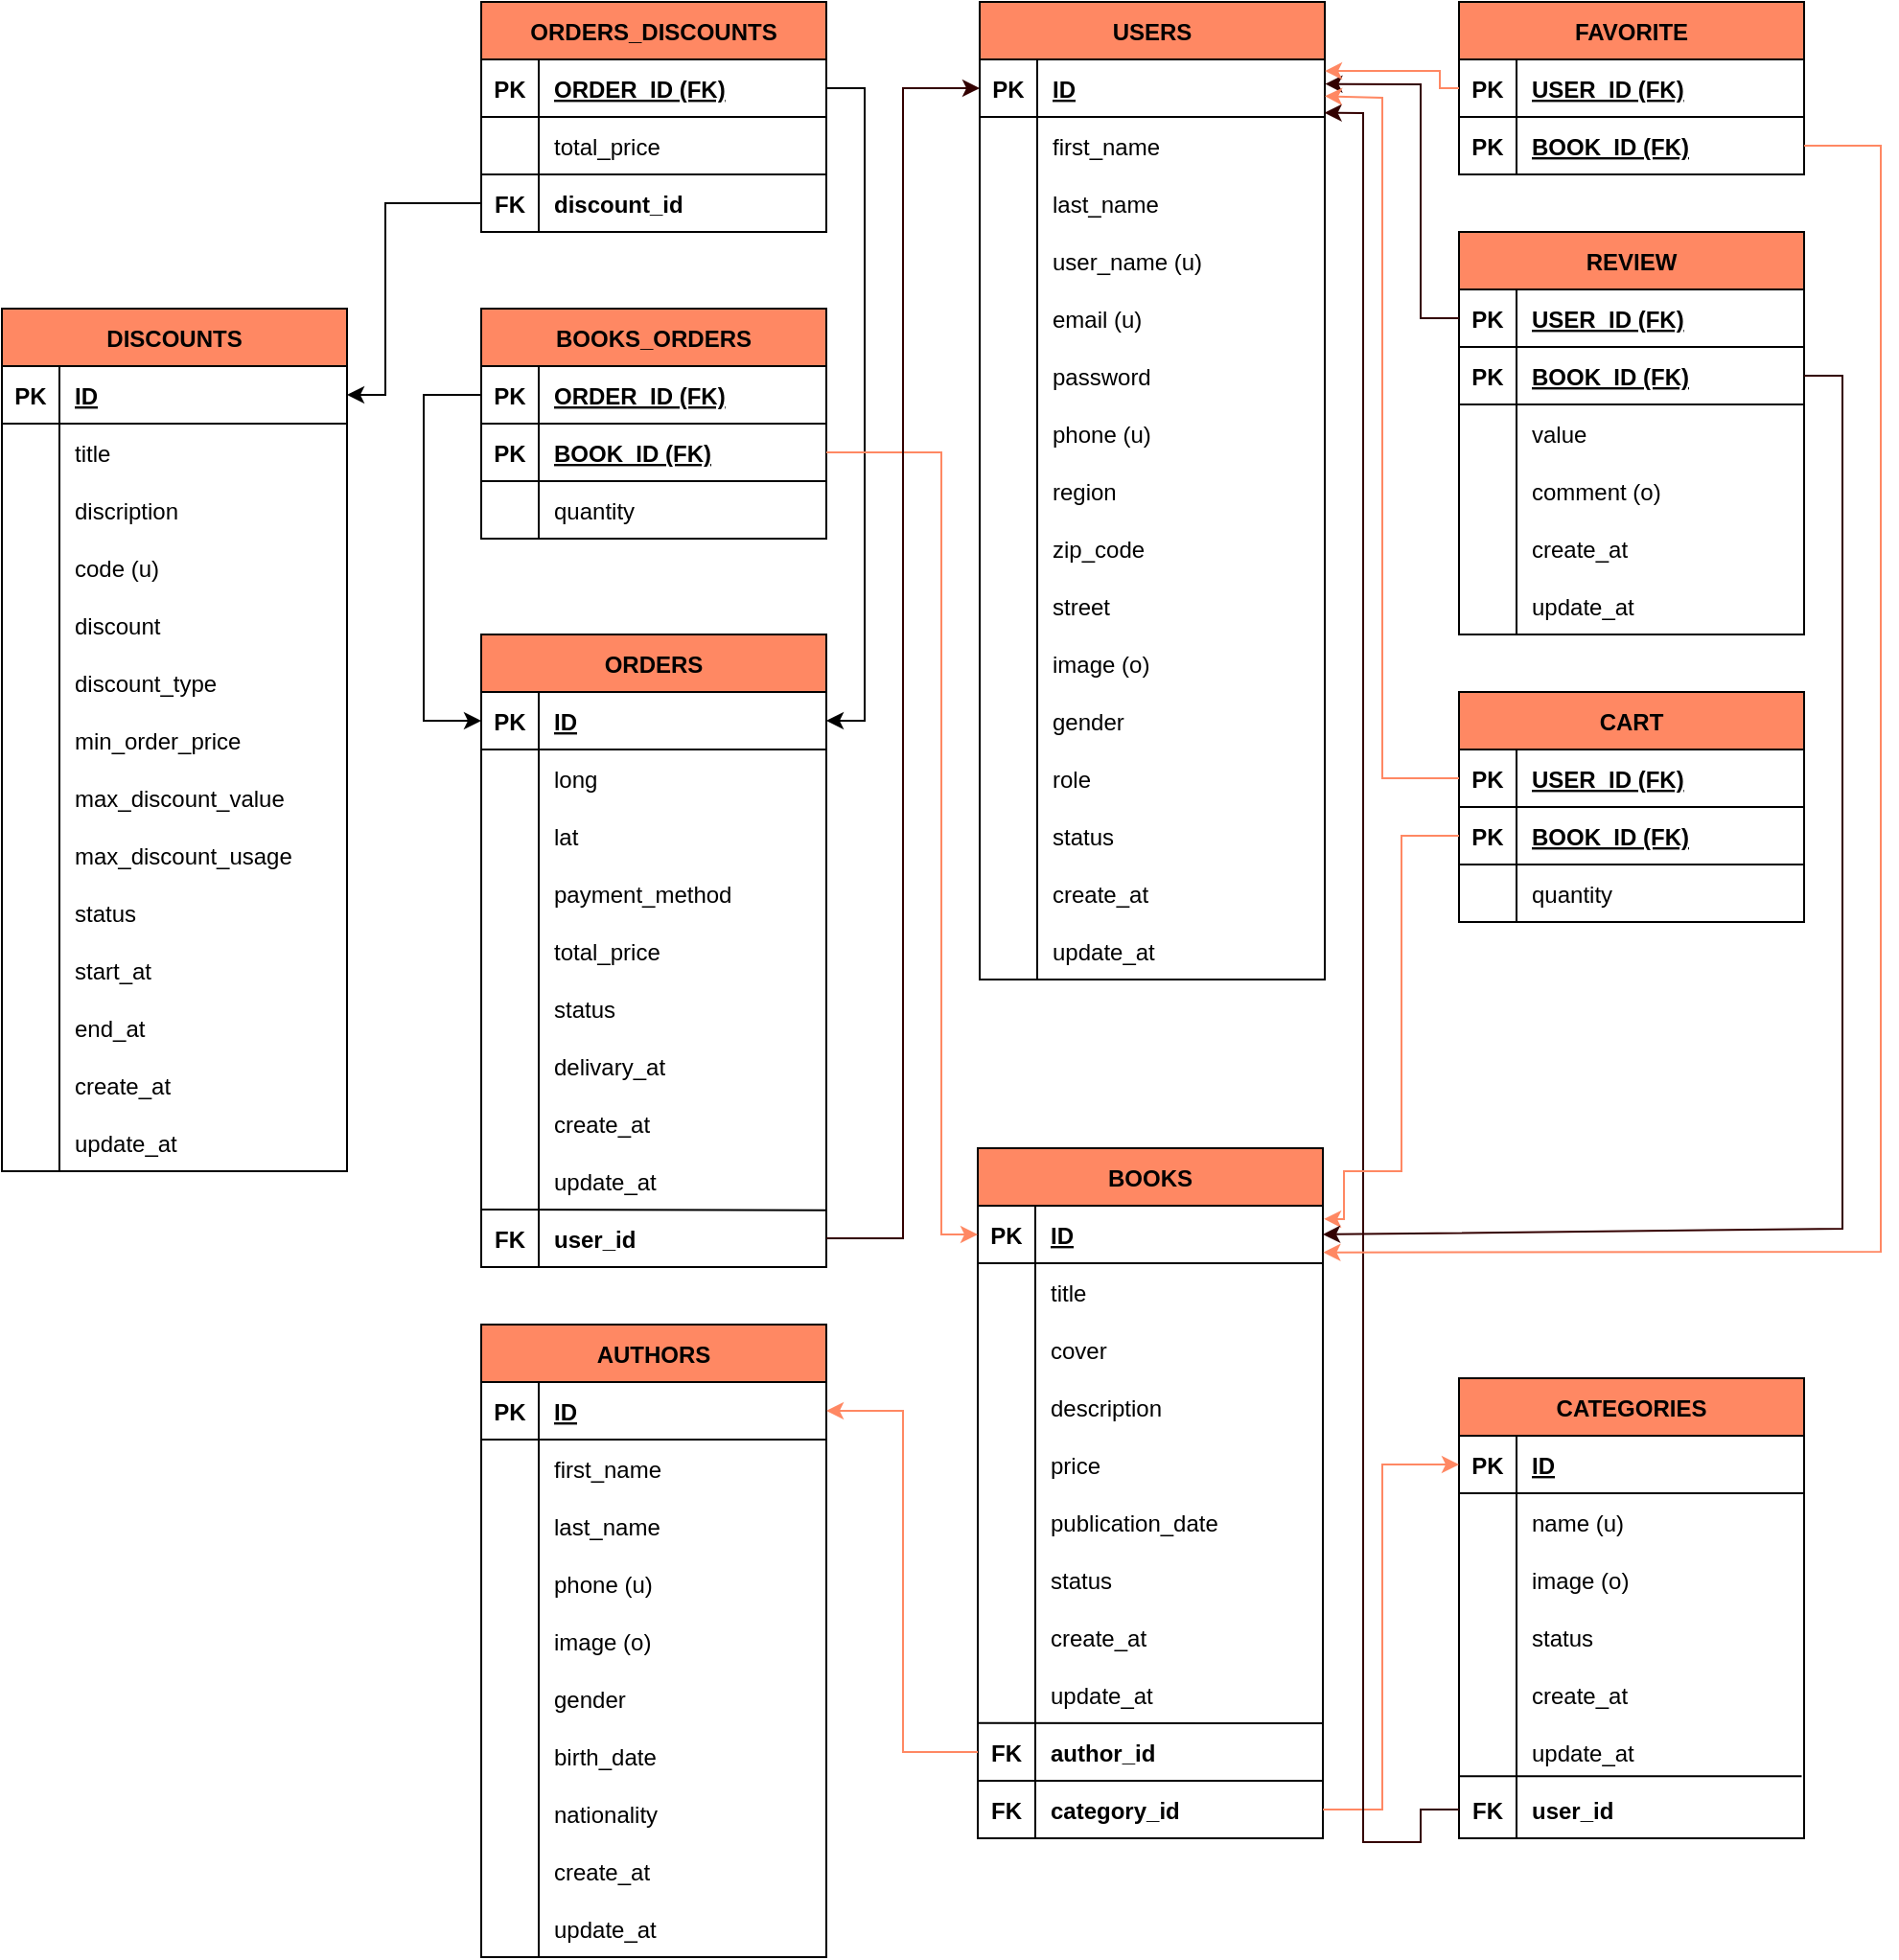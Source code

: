 <mxfile version="20.8.16" type="device"><diagram name="Page-1" id="5PAfnfY51OcEwL8NI9of"><mxGraphModel dx="3401" dy="807" grid="1" gridSize="10" guides="1" tooltips="1" connect="1" arrows="1" fold="1" page="1" pageScale="1" pageWidth="850" pageHeight="1100" math="0" shadow="0"><root><mxCell id="0"/><mxCell id="1" parent="0"/><mxCell id="-iZK22kZHfujmt3XR6Ff-1" value="USERS" style="shape=table;startSize=30;container=1;collapsible=1;childLayout=tableLayout;fixedRows=1;rowLines=0;fontStyle=1;align=center;resizeLast=1;fillColor=#FF8863;" vertex="1" parent="1"><mxGeometry x="-480" y="80" width="180" height="510" as="geometry"><mxRectangle x="-480" y="80" width="80" height="30" as="alternateBounds"/></mxGeometry></mxCell><mxCell id="-iZK22kZHfujmt3XR6Ff-2" value="" style="shape=tableRow;horizontal=0;startSize=0;swimlaneHead=0;swimlaneBody=0;fillColor=none;collapsible=0;dropTarget=0;points=[[0,0.5],[1,0.5]];portConstraint=eastwest;top=0;left=0;right=0;bottom=1;" vertex="1" parent="-iZK22kZHfujmt3XR6Ff-1"><mxGeometry y="30" width="180" height="30" as="geometry"/></mxCell><mxCell id="-iZK22kZHfujmt3XR6Ff-3" value="PK" style="shape=partialRectangle;connectable=0;fillColor=none;top=0;left=0;bottom=0;right=0;fontStyle=1;overflow=hidden;" vertex="1" parent="-iZK22kZHfujmt3XR6Ff-2"><mxGeometry width="30" height="30" as="geometry"><mxRectangle width="30" height="30" as="alternateBounds"/></mxGeometry></mxCell><mxCell id="-iZK22kZHfujmt3XR6Ff-4" value="ID" style="shape=partialRectangle;connectable=0;fillColor=none;top=0;left=0;bottom=0;right=0;align=left;spacingLeft=6;fontStyle=5;overflow=hidden;" vertex="1" parent="-iZK22kZHfujmt3XR6Ff-2"><mxGeometry x="30" width="150" height="30" as="geometry"><mxRectangle width="150" height="30" as="alternateBounds"/></mxGeometry></mxCell><mxCell id="-iZK22kZHfujmt3XR6Ff-5" value="" style="shape=tableRow;horizontal=0;startSize=0;swimlaneHead=0;swimlaneBody=0;fillColor=none;collapsible=0;dropTarget=0;points=[[0,0.5],[1,0.5]];portConstraint=eastwest;top=0;left=0;right=0;bottom=0;" vertex="1" parent="-iZK22kZHfujmt3XR6Ff-1"><mxGeometry y="60" width="180" height="30" as="geometry"/></mxCell><mxCell id="-iZK22kZHfujmt3XR6Ff-6" value="" style="shape=partialRectangle;connectable=0;fillColor=none;top=0;left=0;bottom=0;right=0;editable=1;overflow=hidden;" vertex="1" parent="-iZK22kZHfujmt3XR6Ff-5"><mxGeometry width="30" height="30" as="geometry"><mxRectangle width="30" height="30" as="alternateBounds"/></mxGeometry></mxCell><mxCell id="-iZK22kZHfujmt3XR6Ff-7" value="first_name" style="shape=partialRectangle;connectable=0;fillColor=none;top=0;left=0;bottom=0;right=0;align=left;spacingLeft=6;overflow=hidden;" vertex="1" parent="-iZK22kZHfujmt3XR6Ff-5"><mxGeometry x="30" width="150" height="30" as="geometry"><mxRectangle width="150" height="30" as="alternateBounds"/></mxGeometry></mxCell><mxCell id="-iZK22kZHfujmt3XR6Ff-8" value="" style="shape=tableRow;horizontal=0;startSize=0;swimlaneHead=0;swimlaneBody=0;fillColor=none;collapsible=0;dropTarget=0;points=[[0,0.5],[1,0.5]];portConstraint=eastwest;top=0;left=0;right=0;bottom=0;" vertex="1" parent="-iZK22kZHfujmt3XR6Ff-1"><mxGeometry y="90" width="180" height="30" as="geometry"/></mxCell><mxCell id="-iZK22kZHfujmt3XR6Ff-9" value="" style="shape=partialRectangle;connectable=0;fillColor=none;top=0;left=0;bottom=0;right=0;editable=1;overflow=hidden;" vertex="1" parent="-iZK22kZHfujmt3XR6Ff-8"><mxGeometry width="30" height="30" as="geometry"><mxRectangle width="30" height="30" as="alternateBounds"/></mxGeometry></mxCell><mxCell id="-iZK22kZHfujmt3XR6Ff-10" value="last_name" style="shape=partialRectangle;connectable=0;fillColor=none;top=0;left=0;bottom=0;right=0;align=left;spacingLeft=6;overflow=hidden;" vertex="1" parent="-iZK22kZHfujmt3XR6Ff-8"><mxGeometry x="30" width="150" height="30" as="geometry"><mxRectangle width="150" height="30" as="alternateBounds"/></mxGeometry></mxCell><mxCell id="-iZK22kZHfujmt3XR6Ff-11" value="" style="shape=tableRow;horizontal=0;startSize=0;swimlaneHead=0;swimlaneBody=0;fillColor=none;collapsible=0;dropTarget=0;points=[[0,0.5],[1,0.5]];portConstraint=eastwest;top=0;left=0;right=0;bottom=0;" vertex="1" parent="-iZK22kZHfujmt3XR6Ff-1"><mxGeometry y="120" width="180" height="30" as="geometry"/></mxCell><mxCell id="-iZK22kZHfujmt3XR6Ff-12" value="" style="shape=partialRectangle;connectable=0;fillColor=none;top=0;left=0;bottom=0;right=0;editable=1;overflow=hidden;" vertex="1" parent="-iZK22kZHfujmt3XR6Ff-11"><mxGeometry width="30" height="30" as="geometry"><mxRectangle width="30" height="30" as="alternateBounds"/></mxGeometry></mxCell><mxCell id="-iZK22kZHfujmt3XR6Ff-13" value="user_name (u)" style="shape=partialRectangle;connectable=0;fillColor=none;top=0;left=0;bottom=0;right=0;align=left;spacingLeft=6;overflow=hidden;" vertex="1" parent="-iZK22kZHfujmt3XR6Ff-11"><mxGeometry x="30" width="150" height="30" as="geometry"><mxRectangle width="150" height="30" as="alternateBounds"/></mxGeometry></mxCell><mxCell id="-iZK22kZHfujmt3XR6Ff-14" value="" style="shape=tableRow;horizontal=0;startSize=0;swimlaneHead=0;swimlaneBody=0;fillColor=none;collapsible=0;dropTarget=0;points=[[0,0.5],[1,0.5]];portConstraint=eastwest;top=0;left=0;right=0;bottom=0;" vertex="1" parent="-iZK22kZHfujmt3XR6Ff-1"><mxGeometry y="150" width="180" height="30" as="geometry"/></mxCell><mxCell id="-iZK22kZHfujmt3XR6Ff-15" value="" style="shape=partialRectangle;connectable=0;fillColor=none;top=0;left=0;bottom=0;right=0;editable=1;overflow=hidden;" vertex="1" parent="-iZK22kZHfujmt3XR6Ff-14"><mxGeometry width="30" height="30" as="geometry"><mxRectangle width="30" height="30" as="alternateBounds"/></mxGeometry></mxCell><mxCell id="-iZK22kZHfujmt3XR6Ff-16" value="email (u)" style="shape=partialRectangle;connectable=0;fillColor=none;top=0;left=0;bottom=0;right=0;align=left;spacingLeft=6;overflow=hidden;" vertex="1" parent="-iZK22kZHfujmt3XR6Ff-14"><mxGeometry x="30" width="150" height="30" as="geometry"><mxRectangle width="150" height="30" as="alternateBounds"/></mxGeometry></mxCell><mxCell id="-iZK22kZHfujmt3XR6Ff-17" value="" style="shape=tableRow;horizontal=0;startSize=0;swimlaneHead=0;swimlaneBody=0;fillColor=none;collapsible=0;dropTarget=0;points=[[0,0.5],[1,0.5]];portConstraint=eastwest;top=0;left=0;right=0;bottom=0;" vertex="1" parent="-iZK22kZHfujmt3XR6Ff-1"><mxGeometry y="180" width="180" height="30" as="geometry"/></mxCell><mxCell id="-iZK22kZHfujmt3XR6Ff-18" value="" style="shape=partialRectangle;connectable=0;fillColor=none;top=0;left=0;bottom=0;right=0;editable=1;overflow=hidden;" vertex="1" parent="-iZK22kZHfujmt3XR6Ff-17"><mxGeometry width="30" height="30" as="geometry"><mxRectangle width="30" height="30" as="alternateBounds"/></mxGeometry></mxCell><mxCell id="-iZK22kZHfujmt3XR6Ff-19" value="password" style="shape=partialRectangle;connectable=0;fillColor=none;top=0;left=0;bottom=0;right=0;align=left;spacingLeft=6;overflow=hidden;" vertex="1" parent="-iZK22kZHfujmt3XR6Ff-17"><mxGeometry x="30" width="150" height="30" as="geometry"><mxRectangle width="150" height="30" as="alternateBounds"/></mxGeometry></mxCell><mxCell id="-iZK22kZHfujmt3XR6Ff-20" value="" style="shape=tableRow;horizontal=0;startSize=0;swimlaneHead=0;swimlaneBody=0;fillColor=none;collapsible=0;dropTarget=0;points=[[0,0.5],[1,0.5]];portConstraint=eastwest;top=0;left=0;right=0;bottom=0;" vertex="1" parent="-iZK22kZHfujmt3XR6Ff-1"><mxGeometry y="210" width="180" height="30" as="geometry"/></mxCell><mxCell id="-iZK22kZHfujmt3XR6Ff-21" value="" style="shape=partialRectangle;connectable=0;fillColor=none;top=0;left=0;bottom=0;right=0;editable=1;overflow=hidden;" vertex="1" parent="-iZK22kZHfujmt3XR6Ff-20"><mxGeometry width="30" height="30" as="geometry"><mxRectangle width="30" height="30" as="alternateBounds"/></mxGeometry></mxCell><mxCell id="-iZK22kZHfujmt3XR6Ff-22" value="phone (u)" style="shape=partialRectangle;connectable=0;fillColor=none;top=0;left=0;bottom=0;right=0;align=left;spacingLeft=6;overflow=hidden;" vertex="1" parent="-iZK22kZHfujmt3XR6Ff-20"><mxGeometry x="30" width="150" height="30" as="geometry"><mxRectangle width="150" height="30" as="alternateBounds"/></mxGeometry></mxCell><mxCell id="-iZK22kZHfujmt3XR6Ff-23" value="" style="shape=tableRow;horizontal=0;startSize=0;swimlaneHead=0;swimlaneBody=0;fillColor=none;collapsible=0;dropTarget=0;points=[[0,0.5],[1,0.5]];portConstraint=eastwest;top=0;left=0;right=0;bottom=0;" vertex="1" parent="-iZK22kZHfujmt3XR6Ff-1"><mxGeometry y="240" width="180" height="30" as="geometry"/></mxCell><mxCell id="-iZK22kZHfujmt3XR6Ff-24" value="" style="shape=partialRectangle;connectable=0;fillColor=none;top=0;left=0;bottom=0;right=0;editable=1;overflow=hidden;" vertex="1" parent="-iZK22kZHfujmt3XR6Ff-23"><mxGeometry width="30" height="30" as="geometry"><mxRectangle width="30" height="30" as="alternateBounds"/></mxGeometry></mxCell><mxCell id="-iZK22kZHfujmt3XR6Ff-25" value="region" style="shape=partialRectangle;connectable=0;fillColor=none;top=0;left=0;bottom=0;right=0;align=left;spacingLeft=6;overflow=hidden;" vertex="1" parent="-iZK22kZHfujmt3XR6Ff-23"><mxGeometry x="30" width="150" height="30" as="geometry"><mxRectangle width="150" height="30" as="alternateBounds"/></mxGeometry></mxCell><mxCell id="-iZK22kZHfujmt3XR6Ff-26" value="" style="shape=tableRow;horizontal=0;startSize=0;swimlaneHead=0;swimlaneBody=0;fillColor=none;collapsible=0;dropTarget=0;points=[[0,0.5],[1,0.5]];portConstraint=eastwest;top=0;left=0;right=0;bottom=0;" vertex="1" parent="-iZK22kZHfujmt3XR6Ff-1"><mxGeometry y="270" width="180" height="30" as="geometry"/></mxCell><mxCell id="-iZK22kZHfujmt3XR6Ff-27" value="" style="shape=partialRectangle;connectable=0;fillColor=none;top=0;left=0;bottom=0;right=0;editable=1;overflow=hidden;" vertex="1" parent="-iZK22kZHfujmt3XR6Ff-26"><mxGeometry width="30" height="30" as="geometry"><mxRectangle width="30" height="30" as="alternateBounds"/></mxGeometry></mxCell><mxCell id="-iZK22kZHfujmt3XR6Ff-28" value="zip_code" style="shape=partialRectangle;connectable=0;fillColor=none;top=0;left=0;bottom=0;right=0;align=left;spacingLeft=6;overflow=hidden;" vertex="1" parent="-iZK22kZHfujmt3XR6Ff-26"><mxGeometry x="30" width="150" height="30" as="geometry"><mxRectangle width="150" height="30" as="alternateBounds"/></mxGeometry></mxCell><mxCell id="-iZK22kZHfujmt3XR6Ff-29" value="" style="shape=tableRow;horizontal=0;startSize=0;swimlaneHead=0;swimlaneBody=0;fillColor=none;collapsible=0;dropTarget=0;points=[[0,0.5],[1,0.5]];portConstraint=eastwest;top=0;left=0;right=0;bottom=0;" vertex="1" parent="-iZK22kZHfujmt3XR6Ff-1"><mxGeometry y="300" width="180" height="30" as="geometry"/></mxCell><mxCell id="-iZK22kZHfujmt3XR6Ff-30" value="" style="shape=partialRectangle;connectable=0;fillColor=none;top=0;left=0;bottom=0;right=0;editable=1;overflow=hidden;" vertex="1" parent="-iZK22kZHfujmt3XR6Ff-29"><mxGeometry width="30" height="30" as="geometry"><mxRectangle width="30" height="30" as="alternateBounds"/></mxGeometry></mxCell><mxCell id="-iZK22kZHfujmt3XR6Ff-31" value="street" style="shape=partialRectangle;connectable=0;fillColor=none;top=0;left=0;bottom=0;right=0;align=left;spacingLeft=6;overflow=hidden;" vertex="1" parent="-iZK22kZHfujmt3XR6Ff-29"><mxGeometry x="30" width="150" height="30" as="geometry"><mxRectangle width="150" height="30" as="alternateBounds"/></mxGeometry></mxCell><mxCell id="-iZK22kZHfujmt3XR6Ff-32" value="" style="shape=tableRow;horizontal=0;startSize=0;swimlaneHead=0;swimlaneBody=0;fillColor=none;collapsible=0;dropTarget=0;points=[[0,0.5],[1,0.5]];portConstraint=eastwest;top=0;left=0;right=0;bottom=0;" vertex="1" parent="-iZK22kZHfujmt3XR6Ff-1"><mxGeometry y="330" width="180" height="30" as="geometry"/></mxCell><mxCell id="-iZK22kZHfujmt3XR6Ff-33" value="" style="shape=partialRectangle;connectable=0;fillColor=none;top=0;left=0;bottom=0;right=0;editable=1;overflow=hidden;" vertex="1" parent="-iZK22kZHfujmt3XR6Ff-32"><mxGeometry width="30" height="30" as="geometry"><mxRectangle width="30" height="30" as="alternateBounds"/></mxGeometry></mxCell><mxCell id="-iZK22kZHfujmt3XR6Ff-34" value="image (o)" style="shape=partialRectangle;connectable=0;fillColor=none;top=0;left=0;bottom=0;right=0;align=left;spacingLeft=6;overflow=hidden;" vertex="1" parent="-iZK22kZHfujmt3XR6Ff-32"><mxGeometry x="30" width="150" height="30" as="geometry"><mxRectangle width="150" height="30" as="alternateBounds"/></mxGeometry></mxCell><mxCell id="-iZK22kZHfujmt3XR6Ff-35" value="" style="shape=tableRow;horizontal=0;startSize=0;swimlaneHead=0;swimlaneBody=0;fillColor=none;collapsible=0;dropTarget=0;points=[[0,0.5],[1,0.5]];portConstraint=eastwest;top=0;left=0;right=0;bottom=0;" vertex="1" parent="-iZK22kZHfujmt3XR6Ff-1"><mxGeometry y="360" width="180" height="30" as="geometry"/></mxCell><mxCell id="-iZK22kZHfujmt3XR6Ff-36" value="" style="shape=partialRectangle;connectable=0;fillColor=none;top=0;left=0;bottom=0;right=0;editable=1;overflow=hidden;" vertex="1" parent="-iZK22kZHfujmt3XR6Ff-35"><mxGeometry width="30" height="30" as="geometry"><mxRectangle width="30" height="30" as="alternateBounds"/></mxGeometry></mxCell><mxCell id="-iZK22kZHfujmt3XR6Ff-37" value="gender" style="shape=partialRectangle;connectable=0;fillColor=none;top=0;left=0;bottom=0;right=0;align=left;spacingLeft=6;overflow=hidden;" vertex="1" parent="-iZK22kZHfujmt3XR6Ff-35"><mxGeometry x="30" width="150" height="30" as="geometry"><mxRectangle width="150" height="30" as="alternateBounds"/></mxGeometry></mxCell><mxCell id="-iZK22kZHfujmt3XR6Ff-38" value="" style="shape=tableRow;horizontal=0;startSize=0;swimlaneHead=0;swimlaneBody=0;fillColor=none;collapsible=0;dropTarget=0;points=[[0,0.5],[1,0.5]];portConstraint=eastwest;top=0;left=0;right=0;bottom=0;" vertex="1" parent="-iZK22kZHfujmt3XR6Ff-1"><mxGeometry y="390" width="180" height="30" as="geometry"/></mxCell><mxCell id="-iZK22kZHfujmt3XR6Ff-39" value="" style="shape=partialRectangle;connectable=0;fillColor=none;top=0;left=0;bottom=0;right=0;editable=1;overflow=hidden;" vertex="1" parent="-iZK22kZHfujmt3XR6Ff-38"><mxGeometry width="30" height="30" as="geometry"><mxRectangle width="30" height="30" as="alternateBounds"/></mxGeometry></mxCell><mxCell id="-iZK22kZHfujmt3XR6Ff-40" value="role" style="shape=partialRectangle;connectable=0;fillColor=none;top=0;left=0;bottom=0;right=0;align=left;spacingLeft=6;overflow=hidden;" vertex="1" parent="-iZK22kZHfujmt3XR6Ff-38"><mxGeometry x="30" width="150" height="30" as="geometry"><mxRectangle width="150" height="30" as="alternateBounds"/></mxGeometry></mxCell><mxCell id="-iZK22kZHfujmt3XR6Ff-47" value="" style="shape=tableRow;horizontal=0;startSize=0;swimlaneHead=0;swimlaneBody=0;fillColor=none;collapsible=0;dropTarget=0;points=[[0,0.5],[1,0.5]];portConstraint=eastwest;top=0;left=0;right=0;bottom=0;" vertex="1" parent="-iZK22kZHfujmt3XR6Ff-1"><mxGeometry y="420" width="180" height="30" as="geometry"/></mxCell><mxCell id="-iZK22kZHfujmt3XR6Ff-48" value="" style="shape=partialRectangle;connectable=0;fillColor=none;top=0;left=0;bottom=0;right=0;editable=1;overflow=hidden;" vertex="1" parent="-iZK22kZHfujmt3XR6Ff-47"><mxGeometry width="30" height="30" as="geometry"><mxRectangle width="30" height="30" as="alternateBounds"/></mxGeometry></mxCell><mxCell id="-iZK22kZHfujmt3XR6Ff-49" value="status" style="shape=partialRectangle;connectable=0;fillColor=none;top=0;left=0;bottom=0;right=0;align=left;spacingLeft=6;overflow=hidden;" vertex="1" parent="-iZK22kZHfujmt3XR6Ff-47"><mxGeometry x="30" width="150" height="30" as="geometry"><mxRectangle width="150" height="30" as="alternateBounds"/></mxGeometry></mxCell><mxCell id="-iZK22kZHfujmt3XR6Ff-41" value="" style="shape=tableRow;horizontal=0;startSize=0;swimlaneHead=0;swimlaneBody=0;fillColor=none;collapsible=0;dropTarget=0;points=[[0,0.5],[1,0.5]];portConstraint=eastwest;top=0;left=0;right=0;bottom=0;" vertex="1" parent="-iZK22kZHfujmt3XR6Ff-1"><mxGeometry y="450" width="180" height="30" as="geometry"/></mxCell><mxCell id="-iZK22kZHfujmt3XR6Ff-42" value="" style="shape=partialRectangle;connectable=0;fillColor=none;top=0;left=0;bottom=0;right=0;editable=1;overflow=hidden;" vertex="1" parent="-iZK22kZHfujmt3XR6Ff-41"><mxGeometry width="30" height="30" as="geometry"><mxRectangle width="30" height="30" as="alternateBounds"/></mxGeometry></mxCell><mxCell id="-iZK22kZHfujmt3XR6Ff-43" value="create_at" style="shape=partialRectangle;connectable=0;fillColor=none;top=0;left=0;bottom=0;right=0;align=left;spacingLeft=6;overflow=hidden;" vertex="1" parent="-iZK22kZHfujmt3XR6Ff-41"><mxGeometry x="30" width="150" height="30" as="geometry"><mxRectangle width="150" height="30" as="alternateBounds"/></mxGeometry></mxCell><mxCell id="-iZK22kZHfujmt3XR6Ff-44" value="" style="shape=tableRow;horizontal=0;startSize=0;swimlaneHead=0;swimlaneBody=0;fillColor=none;collapsible=0;dropTarget=0;points=[[0,0.5],[1,0.5]];portConstraint=eastwest;top=0;left=0;right=0;bottom=0;" vertex="1" parent="-iZK22kZHfujmt3XR6Ff-1"><mxGeometry y="480" width="180" height="30" as="geometry"/></mxCell><mxCell id="-iZK22kZHfujmt3XR6Ff-45" value="" style="shape=partialRectangle;connectable=0;fillColor=none;top=0;left=0;bottom=0;right=0;editable=1;overflow=hidden;" vertex="1" parent="-iZK22kZHfujmt3XR6Ff-44"><mxGeometry width="30" height="30" as="geometry"><mxRectangle width="30" height="30" as="alternateBounds"/></mxGeometry></mxCell><mxCell id="-iZK22kZHfujmt3XR6Ff-46" value="update_at" style="shape=partialRectangle;connectable=0;fillColor=none;top=0;left=0;bottom=0;right=0;align=left;spacingLeft=6;overflow=hidden;" vertex="1" parent="-iZK22kZHfujmt3XR6Ff-44"><mxGeometry x="30" width="150" height="30" as="geometry"><mxRectangle width="150" height="30" as="alternateBounds"/></mxGeometry></mxCell><mxCell id="-iZK22kZHfujmt3XR6Ff-50" value="ORDERS" style="shape=table;startSize=30;container=1;collapsible=1;childLayout=tableLayout;fixedRows=1;rowLines=0;fontStyle=1;align=center;resizeLast=1;fillColor=#FF8863;" vertex="1" parent="1"><mxGeometry x="-740" y="410" width="180" height="330" as="geometry"/></mxCell><mxCell id="-iZK22kZHfujmt3XR6Ff-51" value="" style="shape=tableRow;horizontal=0;startSize=0;swimlaneHead=0;swimlaneBody=0;fillColor=none;collapsible=0;dropTarget=0;points=[[0,0.5],[1,0.5]];portConstraint=eastwest;top=0;left=0;right=0;bottom=1;" vertex="1" parent="-iZK22kZHfujmt3XR6Ff-50"><mxGeometry y="30" width="180" height="30" as="geometry"/></mxCell><mxCell id="-iZK22kZHfujmt3XR6Ff-52" value="PK" style="shape=partialRectangle;connectable=0;fillColor=none;top=0;left=0;bottom=0;right=0;fontStyle=1;overflow=hidden;" vertex="1" parent="-iZK22kZHfujmt3XR6Ff-51"><mxGeometry width="30" height="30" as="geometry"><mxRectangle width="30" height="30" as="alternateBounds"/></mxGeometry></mxCell><mxCell id="-iZK22kZHfujmt3XR6Ff-53" value="ID" style="shape=partialRectangle;connectable=0;fillColor=none;top=0;left=0;bottom=0;right=0;align=left;spacingLeft=6;fontStyle=5;overflow=hidden;" vertex="1" parent="-iZK22kZHfujmt3XR6Ff-51"><mxGeometry x="30" width="150" height="30" as="geometry"><mxRectangle width="150" height="30" as="alternateBounds"/></mxGeometry></mxCell><mxCell id="-iZK22kZHfujmt3XR6Ff-54" value="" style="shape=tableRow;horizontal=0;startSize=0;swimlaneHead=0;swimlaneBody=0;fillColor=none;collapsible=0;dropTarget=0;points=[[0,0.5],[1,0.5]];portConstraint=eastwest;top=0;left=0;right=0;bottom=0;" vertex="1" parent="-iZK22kZHfujmt3XR6Ff-50"><mxGeometry y="60" width="180" height="30" as="geometry"/></mxCell><mxCell id="-iZK22kZHfujmt3XR6Ff-55" value="" style="shape=partialRectangle;connectable=0;fillColor=none;top=0;left=0;bottom=0;right=0;editable=1;overflow=hidden;" vertex="1" parent="-iZK22kZHfujmt3XR6Ff-54"><mxGeometry width="30" height="30" as="geometry"><mxRectangle width="30" height="30" as="alternateBounds"/></mxGeometry></mxCell><mxCell id="-iZK22kZHfujmt3XR6Ff-56" value="long" style="shape=partialRectangle;connectable=0;fillColor=none;top=0;left=0;bottom=0;right=0;align=left;spacingLeft=6;overflow=hidden;" vertex="1" parent="-iZK22kZHfujmt3XR6Ff-54"><mxGeometry x="30" width="150" height="30" as="geometry"><mxRectangle width="150" height="30" as="alternateBounds"/></mxGeometry></mxCell><mxCell id="-iZK22kZHfujmt3XR6Ff-57" value="" style="shape=tableRow;horizontal=0;startSize=0;swimlaneHead=0;swimlaneBody=0;fillColor=none;collapsible=0;dropTarget=0;points=[[0,0.5],[1,0.5]];portConstraint=eastwest;top=0;left=0;right=0;bottom=0;" vertex="1" parent="-iZK22kZHfujmt3XR6Ff-50"><mxGeometry y="90" width="180" height="30" as="geometry"/></mxCell><mxCell id="-iZK22kZHfujmt3XR6Ff-58" value="" style="shape=partialRectangle;connectable=0;fillColor=none;top=0;left=0;bottom=0;right=0;editable=1;overflow=hidden;" vertex="1" parent="-iZK22kZHfujmt3XR6Ff-57"><mxGeometry width="30" height="30" as="geometry"><mxRectangle width="30" height="30" as="alternateBounds"/></mxGeometry></mxCell><mxCell id="-iZK22kZHfujmt3XR6Ff-59" value="lat" style="shape=partialRectangle;connectable=0;fillColor=none;top=0;left=0;bottom=0;right=0;align=left;spacingLeft=6;overflow=hidden;" vertex="1" parent="-iZK22kZHfujmt3XR6Ff-57"><mxGeometry x="30" width="150" height="30" as="geometry"><mxRectangle width="150" height="30" as="alternateBounds"/></mxGeometry></mxCell><mxCell id="-iZK22kZHfujmt3XR6Ff-60" value="" style="shape=tableRow;horizontal=0;startSize=0;swimlaneHead=0;swimlaneBody=0;fillColor=none;collapsible=0;dropTarget=0;points=[[0,0.5],[1,0.5]];portConstraint=eastwest;top=0;left=0;right=0;bottom=0;" vertex="1" parent="-iZK22kZHfujmt3XR6Ff-50"><mxGeometry y="120" width="180" height="30" as="geometry"/></mxCell><mxCell id="-iZK22kZHfujmt3XR6Ff-61" value="" style="shape=partialRectangle;connectable=0;fillColor=none;top=0;left=0;bottom=0;right=0;editable=1;overflow=hidden;" vertex="1" parent="-iZK22kZHfujmt3XR6Ff-60"><mxGeometry width="30" height="30" as="geometry"><mxRectangle width="30" height="30" as="alternateBounds"/></mxGeometry></mxCell><mxCell id="-iZK22kZHfujmt3XR6Ff-62" value="payment_method" style="shape=partialRectangle;connectable=0;fillColor=none;top=0;left=0;bottom=0;right=0;align=left;spacingLeft=6;overflow=hidden;" vertex="1" parent="-iZK22kZHfujmt3XR6Ff-60"><mxGeometry x="30" width="150" height="30" as="geometry"><mxRectangle width="150" height="30" as="alternateBounds"/></mxGeometry></mxCell><mxCell id="-iZK22kZHfujmt3XR6Ff-63" value="" style="shape=tableRow;horizontal=0;startSize=0;swimlaneHead=0;swimlaneBody=0;fillColor=none;collapsible=0;dropTarget=0;points=[[0,0.5],[1,0.5]];portConstraint=eastwest;top=0;left=0;right=0;bottom=0;" vertex="1" parent="-iZK22kZHfujmt3XR6Ff-50"><mxGeometry y="150" width="180" height="30" as="geometry"/></mxCell><mxCell id="-iZK22kZHfujmt3XR6Ff-64" value="" style="shape=partialRectangle;connectable=0;fillColor=none;top=0;left=0;bottom=0;right=0;editable=1;overflow=hidden;" vertex="1" parent="-iZK22kZHfujmt3XR6Ff-63"><mxGeometry width="30" height="30" as="geometry"><mxRectangle width="30" height="30" as="alternateBounds"/></mxGeometry></mxCell><mxCell id="-iZK22kZHfujmt3XR6Ff-65" value="total_price" style="shape=partialRectangle;connectable=0;fillColor=none;top=0;left=0;bottom=0;right=0;align=left;spacingLeft=6;overflow=hidden;" vertex="1" parent="-iZK22kZHfujmt3XR6Ff-63"><mxGeometry x="30" width="150" height="30" as="geometry"><mxRectangle width="150" height="30" as="alternateBounds"/></mxGeometry></mxCell><mxCell id="-iZK22kZHfujmt3XR6Ff-66" value="" style="shape=tableRow;horizontal=0;startSize=0;swimlaneHead=0;swimlaneBody=0;fillColor=none;collapsible=0;dropTarget=0;points=[[0,0.5],[1,0.5]];portConstraint=eastwest;top=0;left=0;right=0;bottom=0;" vertex="1" parent="-iZK22kZHfujmt3XR6Ff-50"><mxGeometry y="180" width="180" height="30" as="geometry"/></mxCell><mxCell id="-iZK22kZHfujmt3XR6Ff-67" value="" style="shape=partialRectangle;connectable=0;fillColor=none;top=0;left=0;bottom=0;right=0;editable=1;overflow=hidden;" vertex="1" parent="-iZK22kZHfujmt3XR6Ff-66"><mxGeometry width="30" height="30" as="geometry"><mxRectangle width="30" height="30" as="alternateBounds"/></mxGeometry></mxCell><mxCell id="-iZK22kZHfujmt3XR6Ff-68" value="status" style="shape=partialRectangle;connectable=0;fillColor=none;top=0;left=0;bottom=0;right=0;align=left;spacingLeft=6;overflow=hidden;" vertex="1" parent="-iZK22kZHfujmt3XR6Ff-66"><mxGeometry x="30" width="150" height="30" as="geometry"><mxRectangle width="150" height="30" as="alternateBounds"/></mxGeometry></mxCell><mxCell id="-iZK22kZHfujmt3XR6Ff-75" value="" style="shape=tableRow;horizontal=0;startSize=0;swimlaneHead=0;swimlaneBody=0;fillColor=none;collapsible=0;dropTarget=0;points=[[0,0.5],[1,0.5]];portConstraint=eastwest;top=0;left=0;right=0;bottom=0;" vertex="1" parent="-iZK22kZHfujmt3XR6Ff-50"><mxGeometry y="210" width="180" height="30" as="geometry"/></mxCell><mxCell id="-iZK22kZHfujmt3XR6Ff-76" value="" style="shape=partialRectangle;connectable=0;fillColor=none;top=0;left=0;bottom=0;right=0;editable=1;overflow=hidden;" vertex="1" parent="-iZK22kZHfujmt3XR6Ff-75"><mxGeometry width="30" height="30" as="geometry"><mxRectangle width="30" height="30" as="alternateBounds"/></mxGeometry></mxCell><mxCell id="-iZK22kZHfujmt3XR6Ff-77" value="delivary_at" style="shape=partialRectangle;connectable=0;fillColor=none;top=0;left=0;bottom=0;right=0;align=left;spacingLeft=6;overflow=hidden;" vertex="1" parent="-iZK22kZHfujmt3XR6Ff-75"><mxGeometry x="30" width="150" height="30" as="geometry"><mxRectangle width="150" height="30" as="alternateBounds"/></mxGeometry></mxCell><mxCell id="-iZK22kZHfujmt3XR6Ff-69" value="" style="shape=tableRow;horizontal=0;startSize=0;swimlaneHead=0;swimlaneBody=0;fillColor=none;collapsible=0;dropTarget=0;points=[[0,0.5],[1,0.5]];portConstraint=eastwest;top=0;left=0;right=0;bottom=0;" vertex="1" parent="-iZK22kZHfujmt3XR6Ff-50"><mxGeometry y="240" width="180" height="30" as="geometry"/></mxCell><mxCell id="-iZK22kZHfujmt3XR6Ff-70" value="" style="shape=partialRectangle;connectable=0;fillColor=none;top=0;left=0;bottom=0;right=0;editable=1;overflow=hidden;" vertex="1" parent="-iZK22kZHfujmt3XR6Ff-69"><mxGeometry width="30" height="30" as="geometry"><mxRectangle width="30" height="30" as="alternateBounds"/></mxGeometry></mxCell><mxCell id="-iZK22kZHfujmt3XR6Ff-71" value="create_at" style="shape=partialRectangle;connectable=0;fillColor=none;top=0;left=0;bottom=0;right=0;align=left;spacingLeft=6;overflow=hidden;" vertex="1" parent="-iZK22kZHfujmt3XR6Ff-69"><mxGeometry x="30" width="150" height="30" as="geometry"><mxRectangle width="150" height="30" as="alternateBounds"/></mxGeometry></mxCell><mxCell id="-iZK22kZHfujmt3XR6Ff-72" value="" style="shape=tableRow;horizontal=0;startSize=0;swimlaneHead=0;swimlaneBody=0;fillColor=none;collapsible=0;dropTarget=0;points=[[0,0.5],[1,0.5]];portConstraint=eastwest;top=0;left=0;right=0;bottom=0;" vertex="1" parent="-iZK22kZHfujmt3XR6Ff-50"><mxGeometry y="270" width="180" height="30" as="geometry"/></mxCell><mxCell id="-iZK22kZHfujmt3XR6Ff-73" value="" style="shape=partialRectangle;connectable=0;fillColor=none;top=0;left=0;bottom=0;right=0;editable=1;overflow=hidden;" vertex="1" parent="-iZK22kZHfujmt3XR6Ff-72"><mxGeometry width="30" height="30" as="geometry"><mxRectangle width="30" height="30" as="alternateBounds"/></mxGeometry></mxCell><mxCell id="-iZK22kZHfujmt3XR6Ff-74" value="update_at" style="shape=partialRectangle;connectable=0;fillColor=none;top=0;left=0;bottom=0;right=0;align=left;spacingLeft=6;overflow=hidden;" vertex="1" parent="-iZK22kZHfujmt3XR6Ff-72"><mxGeometry x="30" width="150" height="30" as="geometry"><mxRectangle width="150" height="30" as="alternateBounds"/></mxGeometry></mxCell><mxCell id="-iZK22kZHfujmt3XR6Ff-199" value="" style="shape=tableRow;horizontal=0;startSize=0;swimlaneHead=0;swimlaneBody=0;fillColor=none;collapsible=0;dropTarget=0;points=[[0,0.5],[1,0.5]];portConstraint=eastwest;top=0;left=0;right=0;bottom=0;" vertex="1" parent="-iZK22kZHfujmt3XR6Ff-50"><mxGeometry y="300" width="180" height="30" as="geometry"/></mxCell><mxCell id="-iZK22kZHfujmt3XR6Ff-200" value="FK" style="shape=partialRectangle;connectable=0;fillColor=none;top=0;left=0;bottom=0;right=0;editable=1;overflow=hidden;fontStyle=1" vertex="1" parent="-iZK22kZHfujmt3XR6Ff-199"><mxGeometry width="30" height="30" as="geometry"><mxRectangle width="30" height="30" as="alternateBounds"/></mxGeometry></mxCell><mxCell id="-iZK22kZHfujmt3XR6Ff-201" value="user_id" style="shape=partialRectangle;connectable=0;fillColor=none;top=0;left=0;bottom=0;right=0;align=left;spacingLeft=6;overflow=hidden;fontStyle=1" vertex="1" parent="-iZK22kZHfujmt3XR6Ff-199"><mxGeometry x="30" width="150" height="30" as="geometry"><mxRectangle width="150" height="30" as="alternateBounds"/></mxGeometry></mxCell><mxCell id="-iZK22kZHfujmt3XR6Ff-304" value="" style="endArrow=none;html=1;rounded=0;entryX=1;entryY=0.012;entryDx=0;entryDy=0;entryPerimeter=0;" edge="1" parent="-iZK22kZHfujmt3XR6Ff-50" target="-iZK22kZHfujmt3XR6Ff-199"><mxGeometry relative="1" as="geometry"><mxPoint y="300" as="sourcePoint"/><mxPoint x="230" y="310" as="targetPoint"/></mxGeometry></mxCell><mxCell id="-iZK22kZHfujmt3XR6Ff-78" value="BOOKS" style="shape=table;startSize=30;container=1;collapsible=1;childLayout=tableLayout;fixedRows=1;rowLines=0;fontStyle=1;align=center;resizeLast=1;fillColor=#FF8863;" vertex="1" parent="1"><mxGeometry x="-481" y="678" width="180" height="360" as="geometry"/></mxCell><mxCell id="-iZK22kZHfujmt3XR6Ff-79" value="" style="shape=tableRow;horizontal=0;startSize=0;swimlaneHead=0;swimlaneBody=0;fillColor=none;collapsible=0;dropTarget=0;points=[[0,0.5],[1,0.5]];portConstraint=eastwest;top=0;left=0;right=0;bottom=1;" vertex="1" parent="-iZK22kZHfujmt3XR6Ff-78"><mxGeometry y="30" width="180" height="30" as="geometry"/></mxCell><mxCell id="-iZK22kZHfujmt3XR6Ff-80" value="PK" style="shape=partialRectangle;connectable=0;fillColor=none;top=0;left=0;bottom=0;right=0;fontStyle=1;overflow=hidden;" vertex="1" parent="-iZK22kZHfujmt3XR6Ff-79"><mxGeometry width="30" height="30" as="geometry"><mxRectangle width="30" height="30" as="alternateBounds"/></mxGeometry></mxCell><mxCell id="-iZK22kZHfujmt3XR6Ff-81" value="ID" style="shape=partialRectangle;connectable=0;fillColor=none;top=0;left=0;bottom=0;right=0;align=left;spacingLeft=6;fontStyle=5;overflow=hidden;" vertex="1" parent="-iZK22kZHfujmt3XR6Ff-79"><mxGeometry x="30" width="150" height="30" as="geometry"><mxRectangle width="150" height="30" as="alternateBounds"/></mxGeometry></mxCell><mxCell id="-iZK22kZHfujmt3XR6Ff-82" value="" style="shape=tableRow;horizontal=0;startSize=0;swimlaneHead=0;swimlaneBody=0;fillColor=none;collapsible=0;dropTarget=0;points=[[0,0.5],[1,0.5]];portConstraint=eastwest;top=0;left=0;right=0;bottom=0;" vertex="1" parent="-iZK22kZHfujmt3XR6Ff-78"><mxGeometry y="60" width="180" height="30" as="geometry"/></mxCell><mxCell id="-iZK22kZHfujmt3XR6Ff-83" value="" style="shape=partialRectangle;connectable=0;fillColor=none;top=0;left=0;bottom=0;right=0;editable=1;overflow=hidden;" vertex="1" parent="-iZK22kZHfujmt3XR6Ff-82"><mxGeometry width="30" height="30" as="geometry"><mxRectangle width="30" height="30" as="alternateBounds"/></mxGeometry></mxCell><mxCell id="-iZK22kZHfujmt3XR6Ff-84" value="title" style="shape=partialRectangle;connectable=0;fillColor=none;top=0;left=0;bottom=0;right=0;align=left;spacingLeft=6;overflow=hidden;" vertex="1" parent="-iZK22kZHfujmt3XR6Ff-82"><mxGeometry x="30" width="150" height="30" as="geometry"><mxRectangle width="150" height="30" as="alternateBounds"/></mxGeometry></mxCell><mxCell id="-iZK22kZHfujmt3XR6Ff-103" value="" style="shape=tableRow;horizontal=0;startSize=0;swimlaneHead=0;swimlaneBody=0;fillColor=none;collapsible=0;dropTarget=0;points=[[0,0.5],[1,0.5]];portConstraint=eastwest;top=0;left=0;right=0;bottom=0;" vertex="1" parent="-iZK22kZHfujmt3XR6Ff-78"><mxGeometry y="90" width="180" height="30" as="geometry"/></mxCell><mxCell id="-iZK22kZHfujmt3XR6Ff-104" value="" style="shape=partialRectangle;connectable=0;fillColor=none;top=0;left=0;bottom=0;right=0;editable=1;overflow=hidden;" vertex="1" parent="-iZK22kZHfujmt3XR6Ff-103"><mxGeometry width="30" height="30" as="geometry"><mxRectangle width="30" height="30" as="alternateBounds"/></mxGeometry></mxCell><mxCell id="-iZK22kZHfujmt3XR6Ff-105" value="cover" style="shape=partialRectangle;connectable=0;fillColor=none;top=0;left=0;bottom=0;right=0;align=left;spacingLeft=6;overflow=hidden;" vertex="1" parent="-iZK22kZHfujmt3XR6Ff-103"><mxGeometry x="30" width="150" height="30" as="geometry"><mxRectangle width="150" height="30" as="alternateBounds"/></mxGeometry></mxCell><mxCell id="-iZK22kZHfujmt3XR6Ff-85" value="" style="shape=tableRow;horizontal=0;startSize=0;swimlaneHead=0;swimlaneBody=0;fillColor=none;collapsible=0;dropTarget=0;points=[[0,0.5],[1,0.5]];portConstraint=eastwest;top=0;left=0;right=0;bottom=0;" vertex="1" parent="-iZK22kZHfujmt3XR6Ff-78"><mxGeometry y="120" width="180" height="30" as="geometry"/></mxCell><mxCell id="-iZK22kZHfujmt3XR6Ff-86" value="" style="shape=partialRectangle;connectable=0;fillColor=none;top=0;left=0;bottom=0;right=0;editable=1;overflow=hidden;" vertex="1" parent="-iZK22kZHfujmt3XR6Ff-85"><mxGeometry width="30" height="30" as="geometry"><mxRectangle width="30" height="30" as="alternateBounds"/></mxGeometry></mxCell><mxCell id="-iZK22kZHfujmt3XR6Ff-87" value="description" style="shape=partialRectangle;connectable=0;fillColor=none;top=0;left=0;bottom=0;right=0;align=left;spacingLeft=6;overflow=hidden;" vertex="1" parent="-iZK22kZHfujmt3XR6Ff-85"><mxGeometry x="30" width="150" height="30" as="geometry"><mxRectangle width="150" height="30" as="alternateBounds"/></mxGeometry></mxCell><mxCell id="-iZK22kZHfujmt3XR6Ff-88" value="" style="shape=tableRow;horizontal=0;startSize=0;swimlaneHead=0;swimlaneBody=0;fillColor=none;collapsible=0;dropTarget=0;points=[[0,0.5],[1,0.5]];portConstraint=eastwest;top=0;left=0;right=0;bottom=0;" vertex="1" parent="-iZK22kZHfujmt3XR6Ff-78"><mxGeometry y="150" width="180" height="30" as="geometry"/></mxCell><mxCell id="-iZK22kZHfujmt3XR6Ff-89" value="" style="shape=partialRectangle;connectable=0;fillColor=none;top=0;left=0;bottom=0;right=0;editable=1;overflow=hidden;" vertex="1" parent="-iZK22kZHfujmt3XR6Ff-88"><mxGeometry width="30" height="30" as="geometry"><mxRectangle width="30" height="30" as="alternateBounds"/></mxGeometry></mxCell><mxCell id="-iZK22kZHfujmt3XR6Ff-90" value="price" style="shape=partialRectangle;connectable=0;fillColor=none;top=0;left=0;bottom=0;right=0;align=left;spacingLeft=6;overflow=hidden;" vertex="1" parent="-iZK22kZHfujmt3XR6Ff-88"><mxGeometry x="30" width="150" height="30" as="geometry"><mxRectangle width="150" height="30" as="alternateBounds"/></mxGeometry></mxCell><mxCell id="-iZK22kZHfujmt3XR6Ff-91" value="" style="shape=tableRow;horizontal=0;startSize=0;swimlaneHead=0;swimlaneBody=0;fillColor=none;collapsible=0;dropTarget=0;points=[[0,0.5],[1,0.5]];portConstraint=eastwest;top=0;left=0;right=0;bottom=0;" vertex="1" parent="-iZK22kZHfujmt3XR6Ff-78"><mxGeometry y="180" width="180" height="30" as="geometry"/></mxCell><mxCell id="-iZK22kZHfujmt3XR6Ff-92" value="" style="shape=partialRectangle;connectable=0;fillColor=none;top=0;left=0;bottom=0;right=0;editable=1;overflow=hidden;" vertex="1" parent="-iZK22kZHfujmt3XR6Ff-91"><mxGeometry width="30" height="30" as="geometry"><mxRectangle width="30" height="30" as="alternateBounds"/></mxGeometry></mxCell><mxCell id="-iZK22kZHfujmt3XR6Ff-93" value="publication_date" style="shape=partialRectangle;connectable=0;fillColor=none;top=0;left=0;bottom=0;right=0;align=left;spacingLeft=6;overflow=hidden;" vertex="1" parent="-iZK22kZHfujmt3XR6Ff-91"><mxGeometry x="30" width="150" height="30" as="geometry"><mxRectangle width="150" height="30" as="alternateBounds"/></mxGeometry></mxCell><mxCell id="-iZK22kZHfujmt3XR6Ff-94" value="" style="shape=tableRow;horizontal=0;startSize=0;swimlaneHead=0;swimlaneBody=0;fillColor=none;collapsible=0;dropTarget=0;points=[[0,0.5],[1,0.5]];portConstraint=eastwest;top=0;left=0;right=0;bottom=0;" vertex="1" parent="-iZK22kZHfujmt3XR6Ff-78"><mxGeometry y="210" width="180" height="30" as="geometry"/></mxCell><mxCell id="-iZK22kZHfujmt3XR6Ff-95" value="" style="shape=partialRectangle;connectable=0;fillColor=none;top=0;left=0;bottom=0;right=0;editable=1;overflow=hidden;" vertex="1" parent="-iZK22kZHfujmt3XR6Ff-94"><mxGeometry width="30" height="30" as="geometry"><mxRectangle width="30" height="30" as="alternateBounds"/></mxGeometry></mxCell><mxCell id="-iZK22kZHfujmt3XR6Ff-96" value="status " style="shape=partialRectangle;connectable=0;fillColor=none;top=0;left=0;bottom=0;right=0;align=left;spacingLeft=6;overflow=hidden;" vertex="1" parent="-iZK22kZHfujmt3XR6Ff-94"><mxGeometry x="30" width="150" height="30" as="geometry"><mxRectangle width="150" height="30" as="alternateBounds"/></mxGeometry></mxCell><mxCell id="-iZK22kZHfujmt3XR6Ff-97" value="" style="shape=tableRow;horizontal=0;startSize=0;swimlaneHead=0;swimlaneBody=0;fillColor=none;collapsible=0;dropTarget=0;points=[[0,0.5],[1,0.5]];portConstraint=eastwest;top=0;left=0;right=0;bottom=0;" vertex="1" parent="-iZK22kZHfujmt3XR6Ff-78"><mxGeometry y="240" width="180" height="30" as="geometry"/></mxCell><mxCell id="-iZK22kZHfujmt3XR6Ff-98" value="" style="shape=partialRectangle;connectable=0;fillColor=none;top=0;left=0;bottom=0;right=0;editable=1;overflow=hidden;" vertex="1" parent="-iZK22kZHfujmt3XR6Ff-97"><mxGeometry width="30" height="30" as="geometry"><mxRectangle width="30" height="30" as="alternateBounds"/></mxGeometry></mxCell><mxCell id="-iZK22kZHfujmt3XR6Ff-99" value="create_at" style="shape=partialRectangle;connectable=0;fillColor=none;top=0;left=0;bottom=0;right=0;align=left;spacingLeft=6;overflow=hidden;" vertex="1" parent="-iZK22kZHfujmt3XR6Ff-97"><mxGeometry x="30" width="150" height="30" as="geometry"><mxRectangle width="150" height="30" as="alternateBounds"/></mxGeometry></mxCell><mxCell id="-iZK22kZHfujmt3XR6Ff-100" value="" style="shape=tableRow;horizontal=0;startSize=0;swimlaneHead=0;swimlaneBody=0;fillColor=none;collapsible=0;dropTarget=0;points=[[0,0.5],[1,0.5]];portConstraint=eastwest;top=0;left=0;right=0;bottom=0;" vertex="1" parent="-iZK22kZHfujmt3XR6Ff-78"><mxGeometry y="270" width="180" height="30" as="geometry"/></mxCell><mxCell id="-iZK22kZHfujmt3XR6Ff-101" value="" style="shape=partialRectangle;connectable=0;fillColor=none;top=0;left=0;bottom=0;right=0;editable=1;overflow=hidden;" vertex="1" parent="-iZK22kZHfujmt3XR6Ff-100"><mxGeometry width="30" height="30" as="geometry"><mxRectangle width="30" height="30" as="alternateBounds"/></mxGeometry></mxCell><mxCell id="-iZK22kZHfujmt3XR6Ff-102" value="update_at" style="shape=partialRectangle;connectable=0;fillColor=none;top=0;left=0;bottom=0;right=0;align=left;spacingLeft=6;overflow=hidden;" vertex="1" parent="-iZK22kZHfujmt3XR6Ff-100"><mxGeometry x="30" width="150" height="30" as="geometry"><mxRectangle width="150" height="30" as="alternateBounds"/></mxGeometry></mxCell><mxCell id="-iZK22kZHfujmt3XR6Ff-342" value="" style="endArrow=none;html=1;rounded=0;exitX=-0.002;exitY=-0.005;exitDx=0;exitDy=0;exitPerimeter=0;" edge="1" parent="-iZK22kZHfujmt3XR6Ff-102" source="-iZK22kZHfujmt3XR6Ff-328"><mxGeometry x="30" relative="1" as="geometry"><mxPoint x="-10" y="30" as="sourcePoint"/><mxPoint x="150" y="30" as="targetPoint"/></mxGeometry></mxCell><mxCell id="-iZK22kZHfujmt3XR6Ff-328" value="" style="shape=tableRow;horizontal=0;startSize=0;swimlaneHead=0;swimlaneBody=0;fillColor=none;collapsible=0;dropTarget=0;points=[[0,0.5],[1,0.5]];portConstraint=eastwest;top=0;left=0;right=0;bottom=1;" vertex="1" parent="-iZK22kZHfujmt3XR6Ff-78"><mxGeometry y="300" width="180" height="30" as="geometry"/></mxCell><mxCell id="-iZK22kZHfujmt3XR6Ff-329" value="FK" style="shape=partialRectangle;connectable=0;fillColor=none;top=0;left=0;bottom=0;right=0;fontStyle=1;overflow=hidden;" vertex="1" parent="-iZK22kZHfujmt3XR6Ff-328"><mxGeometry width="30" height="30" as="geometry"><mxRectangle width="30" height="30" as="alternateBounds"/></mxGeometry></mxCell><mxCell id="-iZK22kZHfujmt3XR6Ff-330" value="author_id" style="shape=partialRectangle;connectable=0;fillColor=none;top=0;left=0;bottom=0;right=0;align=left;spacingLeft=6;fontStyle=1;overflow=hidden;" vertex="1" parent="-iZK22kZHfujmt3XR6Ff-328"><mxGeometry x="30" width="150" height="30" as="geometry"><mxRectangle width="150" height="30" as="alternateBounds"/></mxGeometry></mxCell><mxCell id="-iZK22kZHfujmt3XR6Ff-343" value="" style="shape=tableRow;horizontal=0;startSize=0;swimlaneHead=0;swimlaneBody=0;fillColor=none;collapsible=0;dropTarget=0;points=[[0,0.5],[1,0.5]];portConstraint=eastwest;top=0;left=0;right=0;bottom=1;" vertex="1" parent="-iZK22kZHfujmt3XR6Ff-78"><mxGeometry y="330" width="180" height="30" as="geometry"/></mxCell><mxCell id="-iZK22kZHfujmt3XR6Ff-344" value="FK" style="shape=partialRectangle;connectable=0;fillColor=none;top=0;left=0;bottom=0;right=0;fontStyle=1;overflow=hidden;" vertex="1" parent="-iZK22kZHfujmt3XR6Ff-343"><mxGeometry width="30" height="30" as="geometry"><mxRectangle width="30" height="30" as="alternateBounds"/></mxGeometry></mxCell><mxCell id="-iZK22kZHfujmt3XR6Ff-345" value="category_id" style="shape=partialRectangle;connectable=0;fillColor=none;top=0;left=0;bottom=0;right=0;align=left;spacingLeft=6;fontStyle=1;overflow=hidden;" vertex="1" parent="-iZK22kZHfujmt3XR6Ff-343"><mxGeometry x="30" width="150" height="30" as="geometry"><mxRectangle width="150" height="30" as="alternateBounds"/></mxGeometry></mxCell><mxCell id="-iZK22kZHfujmt3XR6Ff-106" value="CATEGORIES" style="shape=table;startSize=30;container=1;collapsible=1;childLayout=tableLayout;fixedRows=1;rowLines=0;fontStyle=1;align=center;resizeLast=1;fillColor=#FF8863;" vertex="1" parent="1"><mxGeometry x="-230" y="798" width="180" height="240" as="geometry"/></mxCell><mxCell id="-iZK22kZHfujmt3XR6Ff-107" value="" style="shape=tableRow;horizontal=0;startSize=0;swimlaneHead=0;swimlaneBody=0;fillColor=none;collapsible=0;dropTarget=0;points=[[0,0.5],[1,0.5]];portConstraint=eastwest;top=0;left=0;right=0;bottom=1;" vertex="1" parent="-iZK22kZHfujmt3XR6Ff-106"><mxGeometry y="30" width="180" height="30" as="geometry"/></mxCell><mxCell id="-iZK22kZHfujmt3XR6Ff-108" value="PK" style="shape=partialRectangle;connectable=0;fillColor=none;top=0;left=0;bottom=0;right=0;fontStyle=1;overflow=hidden;" vertex="1" parent="-iZK22kZHfujmt3XR6Ff-107"><mxGeometry width="30" height="30" as="geometry"><mxRectangle width="30" height="30" as="alternateBounds"/></mxGeometry></mxCell><mxCell id="-iZK22kZHfujmt3XR6Ff-109" value="ID" style="shape=partialRectangle;connectable=0;fillColor=none;top=0;left=0;bottom=0;right=0;align=left;spacingLeft=6;fontStyle=5;overflow=hidden;" vertex="1" parent="-iZK22kZHfujmt3XR6Ff-107"><mxGeometry x="30" width="150" height="30" as="geometry"><mxRectangle width="150" height="30" as="alternateBounds"/></mxGeometry></mxCell><mxCell id="-iZK22kZHfujmt3XR6Ff-110" value="" style="shape=tableRow;horizontal=0;startSize=0;swimlaneHead=0;swimlaneBody=0;fillColor=none;collapsible=0;dropTarget=0;points=[[0,0.5],[1,0.5]];portConstraint=eastwest;top=0;left=0;right=0;bottom=0;" vertex="1" parent="-iZK22kZHfujmt3XR6Ff-106"><mxGeometry y="60" width="180" height="30" as="geometry"/></mxCell><mxCell id="-iZK22kZHfujmt3XR6Ff-111" value="" style="shape=partialRectangle;connectable=0;fillColor=none;top=0;left=0;bottom=0;right=0;editable=1;overflow=hidden;" vertex="1" parent="-iZK22kZHfujmt3XR6Ff-110"><mxGeometry width="30" height="30" as="geometry"><mxRectangle width="30" height="30" as="alternateBounds"/></mxGeometry></mxCell><mxCell id="-iZK22kZHfujmt3XR6Ff-112" value="name (u)" style="shape=partialRectangle;connectable=0;fillColor=none;top=0;left=0;bottom=0;right=0;align=left;spacingLeft=6;overflow=hidden;" vertex="1" parent="-iZK22kZHfujmt3XR6Ff-110"><mxGeometry x="30" width="150" height="30" as="geometry"><mxRectangle width="150" height="30" as="alternateBounds"/></mxGeometry></mxCell><mxCell id="-iZK22kZHfujmt3XR6Ff-113" value="" style="shape=tableRow;horizontal=0;startSize=0;swimlaneHead=0;swimlaneBody=0;fillColor=none;collapsible=0;dropTarget=0;points=[[0,0.5],[1,0.5]];portConstraint=eastwest;top=0;left=0;right=0;bottom=0;" vertex="1" parent="-iZK22kZHfujmt3XR6Ff-106"><mxGeometry y="90" width="180" height="30" as="geometry"/></mxCell><mxCell id="-iZK22kZHfujmt3XR6Ff-114" value="" style="shape=partialRectangle;connectable=0;fillColor=none;top=0;left=0;bottom=0;right=0;editable=1;overflow=hidden;" vertex="1" parent="-iZK22kZHfujmt3XR6Ff-113"><mxGeometry width="30" height="30" as="geometry"><mxRectangle width="30" height="30" as="alternateBounds"/></mxGeometry></mxCell><mxCell id="-iZK22kZHfujmt3XR6Ff-115" value="image (o)" style="shape=partialRectangle;connectable=0;fillColor=none;top=0;left=0;bottom=0;right=0;align=left;spacingLeft=6;overflow=hidden;" vertex="1" parent="-iZK22kZHfujmt3XR6Ff-113"><mxGeometry x="30" width="150" height="30" as="geometry"><mxRectangle width="150" height="30" as="alternateBounds"/></mxGeometry></mxCell><mxCell id="-iZK22kZHfujmt3XR6Ff-116" value="" style="shape=tableRow;horizontal=0;startSize=0;swimlaneHead=0;swimlaneBody=0;fillColor=none;collapsible=0;dropTarget=0;points=[[0,0.5],[1,0.5]];portConstraint=eastwest;top=0;left=0;right=0;bottom=0;" vertex="1" parent="-iZK22kZHfujmt3XR6Ff-106"><mxGeometry y="120" width="180" height="30" as="geometry"/></mxCell><mxCell id="-iZK22kZHfujmt3XR6Ff-117" value="" style="shape=partialRectangle;connectable=0;fillColor=none;top=0;left=0;bottom=0;right=0;editable=1;overflow=hidden;" vertex="1" parent="-iZK22kZHfujmt3XR6Ff-116"><mxGeometry width="30" height="30" as="geometry"><mxRectangle width="30" height="30" as="alternateBounds"/></mxGeometry></mxCell><mxCell id="-iZK22kZHfujmt3XR6Ff-118" value="status" style="shape=partialRectangle;connectable=0;fillColor=none;top=0;left=0;bottom=0;right=0;align=left;spacingLeft=6;overflow=hidden;" vertex="1" parent="-iZK22kZHfujmt3XR6Ff-116"><mxGeometry x="30" width="150" height="30" as="geometry"><mxRectangle width="150" height="30" as="alternateBounds"/></mxGeometry></mxCell><mxCell id="-iZK22kZHfujmt3XR6Ff-119" value="" style="shape=tableRow;horizontal=0;startSize=0;swimlaneHead=0;swimlaneBody=0;fillColor=none;collapsible=0;dropTarget=0;points=[[0,0.5],[1,0.5]];portConstraint=eastwest;top=0;left=0;right=0;bottom=0;" vertex="1" parent="-iZK22kZHfujmt3XR6Ff-106"><mxGeometry y="150" width="180" height="30" as="geometry"/></mxCell><mxCell id="-iZK22kZHfujmt3XR6Ff-120" value="" style="shape=partialRectangle;connectable=0;fillColor=none;top=0;left=0;bottom=0;right=0;editable=1;overflow=hidden;" vertex="1" parent="-iZK22kZHfujmt3XR6Ff-119"><mxGeometry width="30" height="30" as="geometry"><mxRectangle width="30" height="30" as="alternateBounds"/></mxGeometry></mxCell><mxCell id="-iZK22kZHfujmt3XR6Ff-121" value="create_at" style="shape=partialRectangle;connectable=0;fillColor=none;top=0;left=0;bottom=0;right=0;align=left;spacingLeft=6;overflow=hidden;" vertex="1" parent="-iZK22kZHfujmt3XR6Ff-119"><mxGeometry x="30" width="150" height="30" as="geometry"><mxRectangle width="150" height="30" as="alternateBounds"/></mxGeometry></mxCell><mxCell id="-iZK22kZHfujmt3XR6Ff-122" value="" style="shape=tableRow;horizontal=0;startSize=0;swimlaneHead=0;swimlaneBody=0;fillColor=none;collapsible=0;dropTarget=0;points=[[0,0.5],[1,0.5]];portConstraint=eastwest;top=0;left=0;right=0;bottom=0;" vertex="1" parent="-iZK22kZHfujmt3XR6Ff-106"><mxGeometry y="180" width="180" height="30" as="geometry"/></mxCell><mxCell id="-iZK22kZHfujmt3XR6Ff-123" value="" style="shape=partialRectangle;connectable=0;fillColor=none;top=0;left=0;bottom=0;right=0;editable=1;overflow=hidden;" vertex="1" parent="-iZK22kZHfujmt3XR6Ff-122"><mxGeometry width="30" height="30" as="geometry"><mxRectangle width="30" height="30" as="alternateBounds"/></mxGeometry></mxCell><mxCell id="-iZK22kZHfujmt3XR6Ff-124" value="update_at" style="shape=partialRectangle;connectable=0;fillColor=none;top=0;left=0;bottom=0;right=0;align=left;spacingLeft=6;overflow=hidden;" vertex="1" parent="-iZK22kZHfujmt3XR6Ff-122"><mxGeometry x="30" width="150" height="30" as="geometry"><mxRectangle width="150" height="30" as="alternateBounds"/></mxGeometry></mxCell><mxCell id="-iZK22kZHfujmt3XR6Ff-223" value="" style="shape=tableRow;horizontal=0;startSize=0;swimlaneHead=0;swimlaneBody=0;fillColor=none;collapsible=0;dropTarget=0;points=[[0,0.5],[1,0.5]];portConstraint=eastwest;top=0;left=0;right=0;bottom=0;" vertex="1" parent="-iZK22kZHfujmt3XR6Ff-106"><mxGeometry y="210" width="180" height="30" as="geometry"/></mxCell><mxCell id="-iZK22kZHfujmt3XR6Ff-224" value="FK" style="shape=partialRectangle;connectable=0;fillColor=none;top=0;left=0;bottom=0;right=0;editable=1;overflow=hidden;fontStyle=1" vertex="1" parent="-iZK22kZHfujmt3XR6Ff-223"><mxGeometry width="30" height="30" as="geometry"><mxRectangle width="30" height="30" as="alternateBounds"/></mxGeometry></mxCell><mxCell id="-iZK22kZHfujmt3XR6Ff-225" value="user_id" style="shape=partialRectangle;connectable=0;fillColor=none;top=0;left=0;bottom=0;right=0;align=left;spacingLeft=6;overflow=hidden;fontStyle=1" vertex="1" parent="-iZK22kZHfujmt3XR6Ff-223"><mxGeometry x="30" width="150" height="30" as="geometry"><mxRectangle width="150" height="30" as="alternateBounds"/></mxGeometry></mxCell><mxCell id="-iZK22kZHfujmt3XR6Ff-302" value="" style="endArrow=none;html=1;rounded=0;exitX=-0.002;exitY=-0.08;exitDx=0;exitDy=0;exitPerimeter=0;entryX=0.993;entryY=-0.08;entryDx=0;entryDy=0;entryPerimeter=0;" edge="1" parent="-iZK22kZHfujmt3XR6Ff-106" source="-iZK22kZHfujmt3XR6Ff-223" target="-iZK22kZHfujmt3XR6Ff-223"><mxGeometry relative="1" as="geometry"><mxPoint x="250" y="170" as="sourcePoint"/><mxPoint x="410" y="170" as="targetPoint"/></mxGeometry></mxCell><mxCell id="-iZK22kZHfujmt3XR6Ff-125" value="AUTHORS" style="shape=table;startSize=30;container=1;collapsible=1;childLayout=tableLayout;fixedRows=1;rowLines=0;fontStyle=1;align=center;resizeLast=1;fillColor=#FF8863;" vertex="1" parent="1"><mxGeometry x="-740" y="770" width="180" height="330" as="geometry"/></mxCell><mxCell id="-iZK22kZHfujmt3XR6Ff-126" value="" style="shape=tableRow;horizontal=0;startSize=0;swimlaneHead=0;swimlaneBody=0;fillColor=none;collapsible=0;dropTarget=0;points=[[0,0.5],[1,0.5]];portConstraint=eastwest;top=0;left=0;right=0;bottom=1;" vertex="1" parent="-iZK22kZHfujmt3XR6Ff-125"><mxGeometry y="30" width="180" height="30" as="geometry"/></mxCell><mxCell id="-iZK22kZHfujmt3XR6Ff-127" value="PK" style="shape=partialRectangle;connectable=0;fillColor=none;top=0;left=0;bottom=0;right=0;fontStyle=1;overflow=hidden;" vertex="1" parent="-iZK22kZHfujmt3XR6Ff-126"><mxGeometry width="30" height="30" as="geometry"><mxRectangle width="30" height="30" as="alternateBounds"/></mxGeometry></mxCell><mxCell id="-iZK22kZHfujmt3XR6Ff-128" value="ID" style="shape=partialRectangle;connectable=0;fillColor=none;top=0;left=0;bottom=0;right=0;align=left;spacingLeft=6;fontStyle=5;overflow=hidden;" vertex="1" parent="-iZK22kZHfujmt3XR6Ff-126"><mxGeometry x="30" width="150" height="30" as="geometry"><mxRectangle width="150" height="30" as="alternateBounds"/></mxGeometry></mxCell><mxCell id="-iZK22kZHfujmt3XR6Ff-129" value="" style="shape=tableRow;horizontal=0;startSize=0;swimlaneHead=0;swimlaneBody=0;fillColor=none;collapsible=0;dropTarget=0;points=[[0,0.5],[1,0.5]];portConstraint=eastwest;top=0;left=0;right=0;bottom=0;" vertex="1" parent="-iZK22kZHfujmt3XR6Ff-125"><mxGeometry y="60" width="180" height="30" as="geometry"/></mxCell><mxCell id="-iZK22kZHfujmt3XR6Ff-130" value="" style="shape=partialRectangle;connectable=0;fillColor=none;top=0;left=0;bottom=0;right=0;editable=1;overflow=hidden;" vertex="1" parent="-iZK22kZHfujmt3XR6Ff-129"><mxGeometry width="30" height="30" as="geometry"><mxRectangle width="30" height="30" as="alternateBounds"/></mxGeometry></mxCell><mxCell id="-iZK22kZHfujmt3XR6Ff-131" value="first_name" style="shape=partialRectangle;connectable=0;fillColor=none;top=0;left=0;bottom=0;right=0;align=left;spacingLeft=6;overflow=hidden;" vertex="1" parent="-iZK22kZHfujmt3XR6Ff-129"><mxGeometry x="30" width="150" height="30" as="geometry"><mxRectangle width="150" height="30" as="alternateBounds"/></mxGeometry></mxCell><mxCell id="-iZK22kZHfujmt3XR6Ff-132" value="" style="shape=tableRow;horizontal=0;startSize=0;swimlaneHead=0;swimlaneBody=0;fillColor=none;collapsible=0;dropTarget=0;points=[[0,0.5],[1,0.5]];portConstraint=eastwest;top=0;left=0;right=0;bottom=0;" vertex="1" parent="-iZK22kZHfujmt3XR6Ff-125"><mxGeometry y="90" width="180" height="30" as="geometry"/></mxCell><mxCell id="-iZK22kZHfujmt3XR6Ff-133" value="" style="shape=partialRectangle;connectable=0;fillColor=none;top=0;left=0;bottom=0;right=0;editable=1;overflow=hidden;" vertex="1" parent="-iZK22kZHfujmt3XR6Ff-132"><mxGeometry width="30" height="30" as="geometry"><mxRectangle width="30" height="30" as="alternateBounds"/></mxGeometry></mxCell><mxCell id="-iZK22kZHfujmt3XR6Ff-134" value="last_name" style="shape=partialRectangle;connectable=0;fillColor=none;top=0;left=0;bottom=0;right=0;align=left;spacingLeft=6;overflow=hidden;" vertex="1" parent="-iZK22kZHfujmt3XR6Ff-132"><mxGeometry x="30" width="150" height="30" as="geometry"><mxRectangle width="150" height="30" as="alternateBounds"/></mxGeometry></mxCell><mxCell id="-iZK22kZHfujmt3XR6Ff-135" value="" style="shape=tableRow;horizontal=0;startSize=0;swimlaneHead=0;swimlaneBody=0;fillColor=none;collapsible=0;dropTarget=0;points=[[0,0.5],[1,0.5]];portConstraint=eastwest;top=0;left=0;right=0;bottom=0;" vertex="1" parent="-iZK22kZHfujmt3XR6Ff-125"><mxGeometry y="120" width="180" height="30" as="geometry"/></mxCell><mxCell id="-iZK22kZHfujmt3XR6Ff-136" value="" style="shape=partialRectangle;connectable=0;fillColor=none;top=0;left=0;bottom=0;right=0;editable=1;overflow=hidden;" vertex="1" parent="-iZK22kZHfujmt3XR6Ff-135"><mxGeometry width="30" height="30" as="geometry"><mxRectangle width="30" height="30" as="alternateBounds"/></mxGeometry></mxCell><mxCell id="-iZK22kZHfujmt3XR6Ff-137" value="phone (u)" style="shape=partialRectangle;connectable=0;fillColor=none;top=0;left=0;bottom=0;right=0;align=left;spacingLeft=6;overflow=hidden;" vertex="1" parent="-iZK22kZHfujmt3XR6Ff-135"><mxGeometry x="30" width="150" height="30" as="geometry"><mxRectangle width="150" height="30" as="alternateBounds"/></mxGeometry></mxCell><mxCell id="-iZK22kZHfujmt3XR6Ff-138" value="" style="shape=tableRow;horizontal=0;startSize=0;swimlaneHead=0;swimlaneBody=0;fillColor=none;collapsible=0;dropTarget=0;points=[[0,0.5],[1,0.5]];portConstraint=eastwest;top=0;left=0;right=0;bottom=0;" vertex="1" parent="-iZK22kZHfujmt3XR6Ff-125"><mxGeometry y="150" width="180" height="30" as="geometry"/></mxCell><mxCell id="-iZK22kZHfujmt3XR6Ff-139" value="" style="shape=partialRectangle;connectable=0;fillColor=none;top=0;left=0;bottom=0;right=0;editable=1;overflow=hidden;" vertex="1" parent="-iZK22kZHfujmt3XR6Ff-138"><mxGeometry width="30" height="30" as="geometry"><mxRectangle width="30" height="30" as="alternateBounds"/></mxGeometry></mxCell><mxCell id="-iZK22kZHfujmt3XR6Ff-140" value="image (o)" style="shape=partialRectangle;connectable=0;fillColor=none;top=0;left=0;bottom=0;right=0;align=left;spacingLeft=6;overflow=hidden;" vertex="1" parent="-iZK22kZHfujmt3XR6Ff-138"><mxGeometry x="30" width="150" height="30" as="geometry"><mxRectangle width="150" height="30" as="alternateBounds"/></mxGeometry></mxCell><mxCell id="-iZK22kZHfujmt3XR6Ff-141" value="" style="shape=tableRow;horizontal=0;startSize=0;swimlaneHead=0;swimlaneBody=0;fillColor=none;collapsible=0;dropTarget=0;points=[[0,0.5],[1,0.5]];portConstraint=eastwest;top=0;left=0;right=0;bottom=0;" vertex="1" parent="-iZK22kZHfujmt3XR6Ff-125"><mxGeometry y="180" width="180" height="30" as="geometry"/></mxCell><mxCell id="-iZK22kZHfujmt3XR6Ff-142" value="" style="shape=partialRectangle;connectable=0;fillColor=none;top=0;left=0;bottom=0;right=0;editable=1;overflow=hidden;" vertex="1" parent="-iZK22kZHfujmt3XR6Ff-141"><mxGeometry width="30" height="30" as="geometry"><mxRectangle width="30" height="30" as="alternateBounds"/></mxGeometry></mxCell><mxCell id="-iZK22kZHfujmt3XR6Ff-143" value="gender" style="shape=partialRectangle;connectable=0;fillColor=none;top=0;left=0;bottom=0;right=0;align=left;spacingLeft=6;overflow=hidden;" vertex="1" parent="-iZK22kZHfujmt3XR6Ff-141"><mxGeometry x="30" width="150" height="30" as="geometry"><mxRectangle width="150" height="30" as="alternateBounds"/></mxGeometry></mxCell><mxCell id="-iZK22kZHfujmt3XR6Ff-144" value="" style="shape=tableRow;horizontal=0;startSize=0;swimlaneHead=0;swimlaneBody=0;fillColor=none;collapsible=0;dropTarget=0;points=[[0,0.5],[1,0.5]];portConstraint=eastwest;top=0;left=0;right=0;bottom=0;" vertex="1" parent="-iZK22kZHfujmt3XR6Ff-125"><mxGeometry y="210" width="180" height="30" as="geometry"/></mxCell><mxCell id="-iZK22kZHfujmt3XR6Ff-145" value="" style="shape=partialRectangle;connectable=0;fillColor=none;top=0;left=0;bottom=0;right=0;editable=1;overflow=hidden;" vertex="1" parent="-iZK22kZHfujmt3XR6Ff-144"><mxGeometry width="30" height="30" as="geometry"><mxRectangle width="30" height="30" as="alternateBounds"/></mxGeometry></mxCell><mxCell id="-iZK22kZHfujmt3XR6Ff-146" value="birth_date" style="shape=partialRectangle;connectable=0;fillColor=none;top=0;left=0;bottom=0;right=0;align=left;spacingLeft=6;overflow=hidden;" vertex="1" parent="-iZK22kZHfujmt3XR6Ff-144"><mxGeometry x="30" width="150" height="30" as="geometry"><mxRectangle width="150" height="30" as="alternateBounds"/></mxGeometry></mxCell><mxCell id="-iZK22kZHfujmt3XR6Ff-147" value="" style="shape=tableRow;horizontal=0;startSize=0;swimlaneHead=0;swimlaneBody=0;fillColor=none;collapsible=0;dropTarget=0;points=[[0,0.5],[1,0.5]];portConstraint=eastwest;top=0;left=0;right=0;bottom=0;" vertex="1" parent="-iZK22kZHfujmt3XR6Ff-125"><mxGeometry y="240" width="180" height="30" as="geometry"/></mxCell><mxCell id="-iZK22kZHfujmt3XR6Ff-148" value="" style="shape=partialRectangle;connectable=0;fillColor=none;top=0;left=0;bottom=0;right=0;editable=1;overflow=hidden;" vertex="1" parent="-iZK22kZHfujmt3XR6Ff-147"><mxGeometry width="30" height="30" as="geometry"><mxRectangle width="30" height="30" as="alternateBounds"/></mxGeometry></mxCell><mxCell id="-iZK22kZHfujmt3XR6Ff-149" value="nationality" style="shape=partialRectangle;connectable=0;fillColor=none;top=0;left=0;bottom=0;right=0;align=left;spacingLeft=6;overflow=hidden;" vertex="1" parent="-iZK22kZHfujmt3XR6Ff-147"><mxGeometry x="30" width="150" height="30" as="geometry"><mxRectangle width="150" height="30" as="alternateBounds"/></mxGeometry></mxCell><mxCell id="-iZK22kZHfujmt3XR6Ff-150" value="" style="shape=tableRow;horizontal=0;startSize=0;swimlaneHead=0;swimlaneBody=0;fillColor=none;collapsible=0;dropTarget=0;points=[[0,0.5],[1,0.5]];portConstraint=eastwest;top=0;left=0;right=0;bottom=0;" vertex="1" parent="-iZK22kZHfujmt3XR6Ff-125"><mxGeometry y="270" width="180" height="30" as="geometry"/></mxCell><mxCell id="-iZK22kZHfujmt3XR6Ff-151" value="" style="shape=partialRectangle;connectable=0;fillColor=none;top=0;left=0;bottom=0;right=0;editable=1;overflow=hidden;" vertex="1" parent="-iZK22kZHfujmt3XR6Ff-150"><mxGeometry width="30" height="30" as="geometry"><mxRectangle width="30" height="30" as="alternateBounds"/></mxGeometry></mxCell><mxCell id="-iZK22kZHfujmt3XR6Ff-152" value="create_at" style="shape=partialRectangle;connectable=0;fillColor=none;top=0;left=0;bottom=0;right=0;align=left;spacingLeft=6;overflow=hidden;" vertex="1" parent="-iZK22kZHfujmt3XR6Ff-150"><mxGeometry x="30" width="150" height="30" as="geometry"><mxRectangle width="150" height="30" as="alternateBounds"/></mxGeometry></mxCell><mxCell id="-iZK22kZHfujmt3XR6Ff-153" value="" style="shape=tableRow;horizontal=0;startSize=0;swimlaneHead=0;swimlaneBody=0;fillColor=none;collapsible=0;dropTarget=0;points=[[0,0.5],[1,0.5]];portConstraint=eastwest;top=0;left=0;right=0;bottom=0;" vertex="1" parent="-iZK22kZHfujmt3XR6Ff-125"><mxGeometry y="300" width="180" height="30" as="geometry"/></mxCell><mxCell id="-iZK22kZHfujmt3XR6Ff-154" value="" style="shape=partialRectangle;connectable=0;fillColor=none;top=0;left=0;bottom=0;right=0;editable=1;overflow=hidden;" vertex="1" parent="-iZK22kZHfujmt3XR6Ff-153"><mxGeometry width="30" height="30" as="geometry"><mxRectangle width="30" height="30" as="alternateBounds"/></mxGeometry></mxCell><mxCell id="-iZK22kZHfujmt3XR6Ff-155" value="update_at" style="shape=partialRectangle;connectable=0;fillColor=none;top=0;left=0;bottom=0;right=0;align=left;spacingLeft=6;overflow=hidden;" vertex="1" parent="-iZK22kZHfujmt3XR6Ff-153"><mxGeometry x="30" width="150" height="30" as="geometry"><mxRectangle width="150" height="30" as="alternateBounds"/></mxGeometry></mxCell><mxCell id="-iZK22kZHfujmt3XR6Ff-156" value="DISCOUNTS" style="shape=table;startSize=30;container=1;collapsible=1;childLayout=tableLayout;fixedRows=1;rowLines=0;fontStyle=1;align=center;resizeLast=1;fillColor=#FF8863;" vertex="1" parent="1"><mxGeometry x="-990" y="240" width="180" height="450" as="geometry"/></mxCell><mxCell id="-iZK22kZHfujmt3XR6Ff-157" value="" style="shape=tableRow;horizontal=0;startSize=0;swimlaneHead=0;swimlaneBody=0;fillColor=none;collapsible=0;dropTarget=0;points=[[0,0.5],[1,0.5]];portConstraint=eastwest;top=0;left=0;right=0;bottom=1;" vertex="1" parent="-iZK22kZHfujmt3XR6Ff-156"><mxGeometry y="30" width="180" height="30" as="geometry"/></mxCell><mxCell id="-iZK22kZHfujmt3XR6Ff-158" value="PK" style="shape=partialRectangle;connectable=0;fillColor=none;top=0;left=0;bottom=0;right=0;fontStyle=1;overflow=hidden;" vertex="1" parent="-iZK22kZHfujmt3XR6Ff-157"><mxGeometry width="30" height="30" as="geometry"><mxRectangle width="30" height="30" as="alternateBounds"/></mxGeometry></mxCell><mxCell id="-iZK22kZHfujmt3XR6Ff-159" value="ID" style="shape=partialRectangle;connectable=0;fillColor=none;top=0;left=0;bottom=0;right=0;align=left;spacingLeft=6;fontStyle=5;overflow=hidden;" vertex="1" parent="-iZK22kZHfujmt3XR6Ff-157"><mxGeometry x="30" width="150" height="30" as="geometry"><mxRectangle width="150" height="30" as="alternateBounds"/></mxGeometry></mxCell><mxCell id="-iZK22kZHfujmt3XR6Ff-160" value="" style="shape=tableRow;horizontal=0;startSize=0;swimlaneHead=0;swimlaneBody=0;fillColor=none;collapsible=0;dropTarget=0;points=[[0,0.5],[1,0.5]];portConstraint=eastwest;top=0;left=0;right=0;bottom=0;" vertex="1" parent="-iZK22kZHfujmt3XR6Ff-156"><mxGeometry y="60" width="180" height="30" as="geometry"/></mxCell><mxCell id="-iZK22kZHfujmt3XR6Ff-161" value="" style="shape=partialRectangle;connectable=0;fillColor=none;top=0;left=0;bottom=0;right=0;editable=1;overflow=hidden;" vertex="1" parent="-iZK22kZHfujmt3XR6Ff-160"><mxGeometry width="30" height="30" as="geometry"><mxRectangle width="30" height="30" as="alternateBounds"/></mxGeometry></mxCell><mxCell id="-iZK22kZHfujmt3XR6Ff-162" value="title" style="shape=partialRectangle;connectable=0;fillColor=none;top=0;left=0;bottom=0;right=0;align=left;spacingLeft=6;overflow=hidden;" vertex="1" parent="-iZK22kZHfujmt3XR6Ff-160"><mxGeometry x="30" width="150" height="30" as="geometry"><mxRectangle width="150" height="30" as="alternateBounds"/></mxGeometry></mxCell><mxCell id="-iZK22kZHfujmt3XR6Ff-163" value="" style="shape=tableRow;horizontal=0;startSize=0;swimlaneHead=0;swimlaneBody=0;fillColor=none;collapsible=0;dropTarget=0;points=[[0,0.5],[1,0.5]];portConstraint=eastwest;top=0;left=0;right=0;bottom=0;" vertex="1" parent="-iZK22kZHfujmt3XR6Ff-156"><mxGeometry y="90" width="180" height="30" as="geometry"/></mxCell><mxCell id="-iZK22kZHfujmt3XR6Ff-164" value="" style="shape=partialRectangle;connectable=0;fillColor=none;top=0;left=0;bottom=0;right=0;editable=1;overflow=hidden;" vertex="1" parent="-iZK22kZHfujmt3XR6Ff-163"><mxGeometry width="30" height="30" as="geometry"><mxRectangle width="30" height="30" as="alternateBounds"/></mxGeometry></mxCell><mxCell id="-iZK22kZHfujmt3XR6Ff-165" value="discription" style="shape=partialRectangle;connectable=0;fillColor=none;top=0;left=0;bottom=0;right=0;align=left;spacingLeft=6;overflow=hidden;" vertex="1" parent="-iZK22kZHfujmt3XR6Ff-163"><mxGeometry x="30" width="150" height="30" as="geometry"><mxRectangle width="150" height="30" as="alternateBounds"/></mxGeometry></mxCell><mxCell id="-iZK22kZHfujmt3XR6Ff-166" value="" style="shape=tableRow;horizontal=0;startSize=0;swimlaneHead=0;swimlaneBody=0;fillColor=none;collapsible=0;dropTarget=0;points=[[0,0.5],[1,0.5]];portConstraint=eastwest;top=0;left=0;right=0;bottom=0;" vertex="1" parent="-iZK22kZHfujmt3XR6Ff-156"><mxGeometry y="120" width="180" height="30" as="geometry"/></mxCell><mxCell id="-iZK22kZHfujmt3XR6Ff-167" value="" style="shape=partialRectangle;connectable=0;fillColor=none;top=0;left=0;bottom=0;right=0;editable=1;overflow=hidden;" vertex="1" parent="-iZK22kZHfujmt3XR6Ff-166"><mxGeometry width="30" height="30" as="geometry"><mxRectangle width="30" height="30" as="alternateBounds"/></mxGeometry></mxCell><mxCell id="-iZK22kZHfujmt3XR6Ff-168" value="code (u)" style="shape=partialRectangle;connectable=0;fillColor=none;top=0;left=0;bottom=0;right=0;align=left;spacingLeft=6;overflow=hidden;" vertex="1" parent="-iZK22kZHfujmt3XR6Ff-166"><mxGeometry x="30" width="150" height="30" as="geometry"><mxRectangle width="150" height="30" as="alternateBounds"/></mxGeometry></mxCell><mxCell id="-iZK22kZHfujmt3XR6Ff-169" value="" style="shape=tableRow;horizontal=0;startSize=0;swimlaneHead=0;swimlaneBody=0;fillColor=none;collapsible=0;dropTarget=0;points=[[0,0.5],[1,0.5]];portConstraint=eastwest;top=0;left=0;right=0;bottom=0;" vertex="1" parent="-iZK22kZHfujmt3XR6Ff-156"><mxGeometry y="150" width="180" height="30" as="geometry"/></mxCell><mxCell id="-iZK22kZHfujmt3XR6Ff-170" value="" style="shape=partialRectangle;connectable=0;fillColor=none;top=0;left=0;bottom=0;right=0;editable=1;overflow=hidden;" vertex="1" parent="-iZK22kZHfujmt3XR6Ff-169"><mxGeometry width="30" height="30" as="geometry"><mxRectangle width="30" height="30" as="alternateBounds"/></mxGeometry></mxCell><mxCell id="-iZK22kZHfujmt3XR6Ff-171" value="discount" style="shape=partialRectangle;connectable=0;fillColor=none;top=0;left=0;bottom=0;right=0;align=left;spacingLeft=6;overflow=hidden;" vertex="1" parent="-iZK22kZHfujmt3XR6Ff-169"><mxGeometry x="30" width="150" height="30" as="geometry"><mxRectangle width="150" height="30" as="alternateBounds"/></mxGeometry></mxCell><mxCell id="-iZK22kZHfujmt3XR6Ff-172" value="" style="shape=tableRow;horizontal=0;startSize=0;swimlaneHead=0;swimlaneBody=0;fillColor=none;collapsible=0;dropTarget=0;points=[[0,0.5],[1,0.5]];portConstraint=eastwest;top=0;left=0;right=0;bottom=0;" vertex="1" parent="-iZK22kZHfujmt3XR6Ff-156"><mxGeometry y="180" width="180" height="30" as="geometry"/></mxCell><mxCell id="-iZK22kZHfujmt3XR6Ff-173" value="" style="shape=partialRectangle;connectable=0;fillColor=none;top=0;left=0;bottom=0;right=0;editable=1;overflow=hidden;" vertex="1" parent="-iZK22kZHfujmt3XR6Ff-172"><mxGeometry width="30" height="30" as="geometry"><mxRectangle width="30" height="30" as="alternateBounds"/></mxGeometry></mxCell><mxCell id="-iZK22kZHfujmt3XR6Ff-174" value="discount_type" style="shape=partialRectangle;connectable=0;fillColor=none;top=0;left=0;bottom=0;right=0;align=left;spacingLeft=6;overflow=hidden;" vertex="1" parent="-iZK22kZHfujmt3XR6Ff-172"><mxGeometry x="30" width="150" height="30" as="geometry"><mxRectangle width="150" height="30" as="alternateBounds"/></mxGeometry></mxCell><mxCell id="-iZK22kZHfujmt3XR6Ff-175" value="" style="shape=tableRow;horizontal=0;startSize=0;swimlaneHead=0;swimlaneBody=0;fillColor=none;collapsible=0;dropTarget=0;points=[[0,0.5],[1,0.5]];portConstraint=eastwest;top=0;left=0;right=0;bottom=0;" vertex="1" parent="-iZK22kZHfujmt3XR6Ff-156"><mxGeometry y="210" width="180" height="30" as="geometry"/></mxCell><mxCell id="-iZK22kZHfujmt3XR6Ff-176" value="" style="shape=partialRectangle;connectable=0;fillColor=none;top=0;left=0;bottom=0;right=0;editable=1;overflow=hidden;" vertex="1" parent="-iZK22kZHfujmt3XR6Ff-175"><mxGeometry width="30" height="30" as="geometry"><mxRectangle width="30" height="30" as="alternateBounds"/></mxGeometry></mxCell><mxCell id="-iZK22kZHfujmt3XR6Ff-177" value="min_order_price" style="shape=partialRectangle;connectable=0;fillColor=none;top=0;left=0;bottom=0;right=0;align=left;spacingLeft=6;overflow=hidden;" vertex="1" parent="-iZK22kZHfujmt3XR6Ff-175"><mxGeometry x="30" width="150" height="30" as="geometry"><mxRectangle width="150" height="30" as="alternateBounds"/></mxGeometry></mxCell><mxCell id="-iZK22kZHfujmt3XR6Ff-178" value="" style="shape=tableRow;horizontal=0;startSize=0;swimlaneHead=0;swimlaneBody=0;fillColor=none;collapsible=0;dropTarget=0;points=[[0,0.5],[1,0.5]];portConstraint=eastwest;top=0;left=0;right=0;bottom=0;" vertex="1" parent="-iZK22kZHfujmt3XR6Ff-156"><mxGeometry y="240" width="180" height="30" as="geometry"/></mxCell><mxCell id="-iZK22kZHfujmt3XR6Ff-179" value="" style="shape=partialRectangle;connectable=0;fillColor=none;top=0;left=0;bottom=0;right=0;editable=1;overflow=hidden;" vertex="1" parent="-iZK22kZHfujmt3XR6Ff-178"><mxGeometry width="30" height="30" as="geometry"><mxRectangle width="30" height="30" as="alternateBounds"/></mxGeometry></mxCell><mxCell id="-iZK22kZHfujmt3XR6Ff-180" value="max_discount_value" style="shape=partialRectangle;connectable=0;fillColor=none;top=0;left=0;bottom=0;right=0;align=left;spacingLeft=6;overflow=hidden;" vertex="1" parent="-iZK22kZHfujmt3XR6Ff-178"><mxGeometry x="30" width="150" height="30" as="geometry"><mxRectangle width="150" height="30" as="alternateBounds"/></mxGeometry></mxCell><mxCell id="-iZK22kZHfujmt3XR6Ff-181" value="" style="shape=tableRow;horizontal=0;startSize=0;swimlaneHead=0;swimlaneBody=0;fillColor=none;collapsible=0;dropTarget=0;points=[[0,0.5],[1,0.5]];portConstraint=eastwest;top=0;left=0;right=0;bottom=0;" vertex="1" parent="-iZK22kZHfujmt3XR6Ff-156"><mxGeometry y="270" width="180" height="30" as="geometry"/></mxCell><mxCell id="-iZK22kZHfujmt3XR6Ff-182" value="" style="shape=partialRectangle;connectable=0;fillColor=none;top=0;left=0;bottom=0;right=0;editable=1;overflow=hidden;" vertex="1" parent="-iZK22kZHfujmt3XR6Ff-181"><mxGeometry width="30" height="30" as="geometry"><mxRectangle width="30" height="30" as="alternateBounds"/></mxGeometry></mxCell><mxCell id="-iZK22kZHfujmt3XR6Ff-183" value="max_discount_usage" style="shape=partialRectangle;connectable=0;fillColor=none;top=0;left=0;bottom=0;right=0;align=left;spacingLeft=6;overflow=hidden;" vertex="1" parent="-iZK22kZHfujmt3XR6Ff-181"><mxGeometry x="30" width="150" height="30" as="geometry"><mxRectangle width="150" height="30" as="alternateBounds"/></mxGeometry></mxCell><mxCell id="-iZK22kZHfujmt3XR6Ff-196" value="" style="shape=tableRow;horizontal=0;startSize=0;swimlaneHead=0;swimlaneBody=0;fillColor=none;collapsible=0;dropTarget=0;points=[[0,0.5],[1,0.5]];portConstraint=eastwest;top=0;left=0;right=0;bottom=0;" vertex="1" parent="-iZK22kZHfujmt3XR6Ff-156"><mxGeometry y="300" width="180" height="30" as="geometry"/></mxCell><mxCell id="-iZK22kZHfujmt3XR6Ff-197" value="" style="shape=partialRectangle;connectable=0;fillColor=none;top=0;left=0;bottom=0;right=0;editable=1;overflow=hidden;" vertex="1" parent="-iZK22kZHfujmt3XR6Ff-196"><mxGeometry width="30" height="30" as="geometry"><mxRectangle width="30" height="30" as="alternateBounds"/></mxGeometry></mxCell><mxCell id="-iZK22kZHfujmt3XR6Ff-198" value="status" style="shape=partialRectangle;connectable=0;fillColor=none;top=0;left=0;bottom=0;right=0;align=left;spacingLeft=6;overflow=hidden;" vertex="1" parent="-iZK22kZHfujmt3XR6Ff-196"><mxGeometry x="30" width="150" height="30" as="geometry"><mxRectangle width="150" height="30" as="alternateBounds"/></mxGeometry></mxCell><mxCell id="-iZK22kZHfujmt3XR6Ff-190" value="" style="shape=tableRow;horizontal=0;startSize=0;swimlaneHead=0;swimlaneBody=0;fillColor=none;collapsible=0;dropTarget=0;points=[[0,0.5],[1,0.5]];portConstraint=eastwest;top=0;left=0;right=0;bottom=0;" vertex="1" parent="-iZK22kZHfujmt3XR6Ff-156"><mxGeometry y="330" width="180" height="30" as="geometry"/></mxCell><mxCell id="-iZK22kZHfujmt3XR6Ff-191" value="" style="shape=partialRectangle;connectable=0;fillColor=none;top=0;left=0;bottom=0;right=0;editable=1;overflow=hidden;" vertex="1" parent="-iZK22kZHfujmt3XR6Ff-190"><mxGeometry width="30" height="30" as="geometry"><mxRectangle width="30" height="30" as="alternateBounds"/></mxGeometry></mxCell><mxCell id="-iZK22kZHfujmt3XR6Ff-192" value="start_at" style="shape=partialRectangle;connectable=0;fillColor=none;top=0;left=0;bottom=0;right=0;align=left;spacingLeft=6;overflow=hidden;" vertex="1" parent="-iZK22kZHfujmt3XR6Ff-190"><mxGeometry x="30" width="150" height="30" as="geometry"><mxRectangle width="150" height="30" as="alternateBounds"/></mxGeometry></mxCell><mxCell id="-iZK22kZHfujmt3XR6Ff-193" value="" style="shape=tableRow;horizontal=0;startSize=0;swimlaneHead=0;swimlaneBody=0;fillColor=none;collapsible=0;dropTarget=0;points=[[0,0.5],[1,0.5]];portConstraint=eastwest;top=0;left=0;right=0;bottom=0;" vertex="1" parent="-iZK22kZHfujmt3XR6Ff-156"><mxGeometry y="360" width="180" height="30" as="geometry"/></mxCell><mxCell id="-iZK22kZHfujmt3XR6Ff-194" value="" style="shape=partialRectangle;connectable=0;fillColor=none;top=0;left=0;bottom=0;right=0;editable=1;overflow=hidden;" vertex="1" parent="-iZK22kZHfujmt3XR6Ff-193"><mxGeometry width="30" height="30" as="geometry"><mxRectangle width="30" height="30" as="alternateBounds"/></mxGeometry></mxCell><mxCell id="-iZK22kZHfujmt3XR6Ff-195" value="end_at" style="shape=partialRectangle;connectable=0;fillColor=none;top=0;left=0;bottom=0;right=0;align=left;spacingLeft=6;overflow=hidden;" vertex="1" parent="-iZK22kZHfujmt3XR6Ff-193"><mxGeometry x="30" width="150" height="30" as="geometry"><mxRectangle width="150" height="30" as="alternateBounds"/></mxGeometry></mxCell><mxCell id="-iZK22kZHfujmt3XR6Ff-184" value="" style="shape=tableRow;horizontal=0;startSize=0;swimlaneHead=0;swimlaneBody=0;fillColor=none;collapsible=0;dropTarget=0;points=[[0,0.5],[1,0.5]];portConstraint=eastwest;top=0;left=0;right=0;bottom=0;" vertex="1" parent="-iZK22kZHfujmt3XR6Ff-156"><mxGeometry y="390" width="180" height="30" as="geometry"/></mxCell><mxCell id="-iZK22kZHfujmt3XR6Ff-185" value="" style="shape=partialRectangle;connectable=0;fillColor=none;top=0;left=0;bottom=0;right=0;editable=1;overflow=hidden;" vertex="1" parent="-iZK22kZHfujmt3XR6Ff-184"><mxGeometry width="30" height="30" as="geometry"><mxRectangle width="30" height="30" as="alternateBounds"/></mxGeometry></mxCell><mxCell id="-iZK22kZHfujmt3XR6Ff-186" value="create_at" style="shape=partialRectangle;connectable=0;fillColor=none;top=0;left=0;bottom=0;right=0;align=left;spacingLeft=6;overflow=hidden;" vertex="1" parent="-iZK22kZHfujmt3XR6Ff-184"><mxGeometry x="30" width="150" height="30" as="geometry"><mxRectangle width="150" height="30" as="alternateBounds"/></mxGeometry></mxCell><mxCell id="-iZK22kZHfujmt3XR6Ff-187" value="" style="shape=tableRow;horizontal=0;startSize=0;swimlaneHead=0;swimlaneBody=0;fillColor=none;collapsible=0;dropTarget=0;points=[[0,0.5],[1,0.5]];portConstraint=eastwest;top=0;left=0;right=0;bottom=0;" vertex="1" parent="-iZK22kZHfujmt3XR6Ff-156"><mxGeometry y="420" width="180" height="30" as="geometry"/></mxCell><mxCell id="-iZK22kZHfujmt3XR6Ff-188" value="" style="shape=partialRectangle;connectable=0;fillColor=none;top=0;left=0;bottom=0;right=0;editable=1;overflow=hidden;" vertex="1" parent="-iZK22kZHfujmt3XR6Ff-187"><mxGeometry width="30" height="30" as="geometry"><mxRectangle width="30" height="30" as="alternateBounds"/></mxGeometry></mxCell><mxCell id="-iZK22kZHfujmt3XR6Ff-189" value="update_at" style="shape=partialRectangle;connectable=0;fillColor=none;top=0;left=0;bottom=0;right=0;align=left;spacingLeft=6;overflow=hidden;" vertex="1" parent="-iZK22kZHfujmt3XR6Ff-187"><mxGeometry x="30" width="150" height="30" as="geometry"><mxRectangle width="150" height="30" as="alternateBounds"/></mxGeometry></mxCell><mxCell id="-iZK22kZHfujmt3XR6Ff-227" value="CART" style="shape=table;startSize=30;container=1;collapsible=1;childLayout=tableLayout;fixedRows=1;rowLines=0;fontStyle=1;align=center;resizeLast=1;fillColor=#FF8863;" vertex="1" parent="1"><mxGeometry x="-230" y="440" width="180" height="120" as="geometry"/></mxCell><mxCell id="-iZK22kZHfujmt3XR6Ff-228" value="" style="shape=tableRow;horizontal=0;startSize=0;swimlaneHead=0;swimlaneBody=0;fillColor=none;collapsible=0;dropTarget=0;points=[[0,0.5],[1,0.5]];portConstraint=eastwest;top=0;left=0;right=0;bottom=1;" vertex="1" parent="-iZK22kZHfujmt3XR6Ff-227"><mxGeometry y="30" width="180" height="30" as="geometry"/></mxCell><mxCell id="-iZK22kZHfujmt3XR6Ff-229" value="PK" style="shape=partialRectangle;connectable=0;fillColor=none;top=0;left=0;bottom=0;right=0;fontStyle=1;overflow=hidden;" vertex="1" parent="-iZK22kZHfujmt3XR6Ff-228"><mxGeometry width="30" height="30" as="geometry"><mxRectangle width="30" height="30" as="alternateBounds"/></mxGeometry></mxCell><mxCell id="-iZK22kZHfujmt3XR6Ff-230" value="USER_ID (FK)" style="shape=partialRectangle;connectable=0;fillColor=none;top=0;left=0;bottom=0;right=0;align=left;spacingLeft=6;fontStyle=5;overflow=hidden;" vertex="1" parent="-iZK22kZHfujmt3XR6Ff-228"><mxGeometry x="30" width="150" height="30" as="geometry"><mxRectangle width="150" height="30" as="alternateBounds"/></mxGeometry></mxCell><mxCell id="-iZK22kZHfujmt3XR6Ff-240" value="" style="shape=tableRow;horizontal=0;startSize=0;swimlaneHead=0;swimlaneBody=0;fillColor=none;collapsible=0;dropTarget=0;points=[[0,0.5],[1,0.5]];portConstraint=eastwest;top=0;left=0;right=0;bottom=1;" vertex="1" parent="-iZK22kZHfujmt3XR6Ff-227"><mxGeometry y="60" width="180" height="30" as="geometry"/></mxCell><mxCell id="-iZK22kZHfujmt3XR6Ff-241" value="PK" style="shape=partialRectangle;connectable=0;fillColor=none;top=0;left=0;bottom=0;right=0;fontStyle=1;overflow=hidden;" vertex="1" parent="-iZK22kZHfujmt3XR6Ff-240"><mxGeometry width="30" height="30" as="geometry"><mxRectangle width="30" height="30" as="alternateBounds"/></mxGeometry></mxCell><mxCell id="-iZK22kZHfujmt3XR6Ff-242" value="BOOK_ID (FK)" style="shape=partialRectangle;connectable=0;fillColor=none;top=0;left=0;bottom=0;right=0;align=left;spacingLeft=6;fontStyle=5;overflow=hidden;" vertex="1" parent="-iZK22kZHfujmt3XR6Ff-240"><mxGeometry x="30" width="150" height="30" as="geometry"><mxRectangle width="150" height="30" as="alternateBounds"/></mxGeometry></mxCell><mxCell id="-iZK22kZHfujmt3XR6Ff-231" value="" style="shape=tableRow;horizontal=0;startSize=0;swimlaneHead=0;swimlaneBody=0;fillColor=none;collapsible=0;dropTarget=0;points=[[0,0.5],[1,0.5]];portConstraint=eastwest;top=0;left=0;right=0;bottom=0;" vertex="1" parent="-iZK22kZHfujmt3XR6Ff-227"><mxGeometry y="90" width="180" height="30" as="geometry"/></mxCell><mxCell id="-iZK22kZHfujmt3XR6Ff-232" value="" style="shape=partialRectangle;connectable=0;fillColor=none;top=0;left=0;bottom=0;right=0;editable=1;overflow=hidden;" vertex="1" parent="-iZK22kZHfujmt3XR6Ff-231"><mxGeometry width="30" height="30" as="geometry"><mxRectangle width="30" height="30" as="alternateBounds"/></mxGeometry></mxCell><mxCell id="-iZK22kZHfujmt3XR6Ff-233" value="quantity" style="shape=partialRectangle;connectable=0;fillColor=none;top=0;left=0;bottom=0;right=0;align=left;spacingLeft=6;overflow=hidden;" vertex="1" parent="-iZK22kZHfujmt3XR6Ff-231"><mxGeometry x="30" width="150" height="30" as="geometry"><mxRectangle width="150" height="30" as="alternateBounds"/></mxGeometry></mxCell><mxCell id="-iZK22kZHfujmt3XR6Ff-246" value="FAVORITE" style="shape=table;startSize=30;container=1;collapsible=1;childLayout=tableLayout;fixedRows=1;rowLines=0;fontStyle=1;align=center;resizeLast=1;fillColor=#FF8863;" vertex="1" parent="1"><mxGeometry x="-230" y="80" width="180" height="90" as="geometry"/></mxCell><mxCell id="-iZK22kZHfujmt3XR6Ff-247" value="" style="shape=tableRow;horizontal=0;startSize=0;swimlaneHead=0;swimlaneBody=0;fillColor=none;collapsible=0;dropTarget=0;points=[[0,0.5],[1,0.5]];portConstraint=eastwest;top=0;left=0;right=0;bottom=1;" vertex="1" parent="-iZK22kZHfujmt3XR6Ff-246"><mxGeometry y="30" width="180" height="30" as="geometry"/></mxCell><mxCell id="-iZK22kZHfujmt3XR6Ff-248" value="PK" style="shape=partialRectangle;connectable=0;fillColor=none;top=0;left=0;bottom=0;right=0;fontStyle=1;overflow=hidden;" vertex="1" parent="-iZK22kZHfujmt3XR6Ff-247"><mxGeometry width="30" height="30" as="geometry"><mxRectangle width="30" height="30" as="alternateBounds"/></mxGeometry></mxCell><mxCell id="-iZK22kZHfujmt3XR6Ff-249" value="USER_ID (FK)" style="shape=partialRectangle;connectable=0;fillColor=none;top=0;left=0;bottom=0;right=0;align=left;spacingLeft=6;fontStyle=5;overflow=hidden;" vertex="1" parent="-iZK22kZHfujmt3XR6Ff-247"><mxGeometry x="30" width="150" height="30" as="geometry"><mxRectangle width="150" height="30" as="alternateBounds"/></mxGeometry></mxCell><mxCell id="-iZK22kZHfujmt3XR6Ff-250" value="" style="shape=tableRow;horizontal=0;startSize=0;swimlaneHead=0;swimlaneBody=0;fillColor=none;collapsible=0;dropTarget=0;points=[[0,0.5],[1,0.5]];portConstraint=eastwest;top=0;left=0;right=0;bottom=1;" vertex="1" parent="-iZK22kZHfujmt3XR6Ff-246"><mxGeometry y="60" width="180" height="30" as="geometry"/></mxCell><mxCell id="-iZK22kZHfujmt3XR6Ff-251" value="PK" style="shape=partialRectangle;connectable=0;fillColor=none;top=0;left=0;bottom=0;right=0;fontStyle=1;overflow=hidden;" vertex="1" parent="-iZK22kZHfujmt3XR6Ff-250"><mxGeometry width="30" height="30" as="geometry"><mxRectangle width="30" height="30" as="alternateBounds"/></mxGeometry></mxCell><mxCell id="-iZK22kZHfujmt3XR6Ff-252" value="BOOK_ID (FK)" style="shape=partialRectangle;connectable=0;fillColor=none;top=0;left=0;bottom=0;right=0;align=left;spacingLeft=6;fontStyle=5;overflow=hidden;" vertex="1" parent="-iZK22kZHfujmt3XR6Ff-250"><mxGeometry x="30" width="150" height="30" as="geometry"><mxRectangle width="150" height="30" as="alternateBounds"/></mxGeometry></mxCell><mxCell id="-iZK22kZHfujmt3XR6Ff-273" value="REVIEW" style="shape=table;startSize=30;container=1;collapsible=1;childLayout=tableLayout;fixedRows=1;rowLines=0;fontStyle=1;align=center;resizeLast=1;fillColor=#FF8863;" vertex="1" parent="1"><mxGeometry x="-230" y="200" width="180" height="210" as="geometry"/></mxCell><mxCell id="-iZK22kZHfujmt3XR6Ff-274" value="" style="shape=tableRow;horizontal=0;startSize=0;swimlaneHead=0;swimlaneBody=0;fillColor=none;collapsible=0;dropTarget=0;points=[[0,0.5],[1,0.5]];portConstraint=eastwest;top=0;left=0;right=0;bottom=1;" vertex="1" parent="-iZK22kZHfujmt3XR6Ff-273"><mxGeometry y="30" width="180" height="30" as="geometry"/></mxCell><mxCell id="-iZK22kZHfujmt3XR6Ff-275" value="PK" style="shape=partialRectangle;connectable=0;fillColor=none;top=0;left=0;bottom=0;right=0;fontStyle=1;overflow=hidden;" vertex="1" parent="-iZK22kZHfujmt3XR6Ff-274"><mxGeometry width="30" height="30" as="geometry"><mxRectangle width="30" height="30" as="alternateBounds"/></mxGeometry></mxCell><mxCell id="-iZK22kZHfujmt3XR6Ff-276" value="USER_ID (FK)" style="shape=partialRectangle;connectable=0;fillColor=none;top=0;left=0;bottom=0;right=0;align=left;spacingLeft=6;fontStyle=5;overflow=hidden;" vertex="1" parent="-iZK22kZHfujmt3XR6Ff-274"><mxGeometry x="30" width="150" height="30" as="geometry"><mxRectangle width="150" height="30" as="alternateBounds"/></mxGeometry></mxCell><mxCell id="-iZK22kZHfujmt3XR6Ff-277" value="" style="shape=tableRow;horizontal=0;startSize=0;swimlaneHead=0;swimlaneBody=0;fillColor=none;collapsible=0;dropTarget=0;points=[[0,0.5],[1,0.5]];portConstraint=eastwest;top=0;left=0;right=0;bottom=1;" vertex="1" parent="-iZK22kZHfujmt3XR6Ff-273"><mxGeometry y="60" width="180" height="30" as="geometry"/></mxCell><mxCell id="-iZK22kZHfujmt3XR6Ff-278" value="PK" style="shape=partialRectangle;connectable=0;fillColor=none;top=0;left=0;bottom=0;right=0;fontStyle=1;overflow=hidden;" vertex="1" parent="-iZK22kZHfujmt3XR6Ff-277"><mxGeometry width="30" height="30" as="geometry"><mxRectangle width="30" height="30" as="alternateBounds"/></mxGeometry></mxCell><mxCell id="-iZK22kZHfujmt3XR6Ff-279" value="BOOK_ID (FK)" style="shape=partialRectangle;connectable=0;fillColor=none;top=0;left=0;bottom=0;right=0;align=left;spacingLeft=6;fontStyle=5;overflow=hidden;" vertex="1" parent="-iZK22kZHfujmt3XR6Ff-277"><mxGeometry x="30" width="150" height="30" as="geometry"><mxRectangle width="150" height="30" as="alternateBounds"/></mxGeometry></mxCell><mxCell id="-iZK22kZHfujmt3XR6Ff-280" value="" style="shape=tableRow;horizontal=0;startSize=0;swimlaneHead=0;swimlaneBody=0;fillColor=none;collapsible=0;dropTarget=0;points=[[0,0.5],[1,0.5]];portConstraint=eastwest;top=0;left=0;right=0;bottom=0;" vertex="1" parent="-iZK22kZHfujmt3XR6Ff-273"><mxGeometry y="90" width="180" height="30" as="geometry"/></mxCell><mxCell id="-iZK22kZHfujmt3XR6Ff-281" value="" style="shape=partialRectangle;connectable=0;fillColor=none;top=0;left=0;bottom=0;right=0;editable=1;overflow=hidden;" vertex="1" parent="-iZK22kZHfujmt3XR6Ff-280"><mxGeometry width="30" height="30" as="geometry"><mxRectangle width="30" height="30" as="alternateBounds"/></mxGeometry></mxCell><mxCell id="-iZK22kZHfujmt3XR6Ff-282" value="value" style="shape=partialRectangle;connectable=0;fillColor=none;top=0;left=0;bottom=0;right=0;align=left;spacingLeft=6;overflow=hidden;" vertex="1" parent="-iZK22kZHfujmt3XR6Ff-280"><mxGeometry x="30" width="150" height="30" as="geometry"><mxRectangle width="150" height="30" as="alternateBounds"/></mxGeometry></mxCell><mxCell id="-iZK22kZHfujmt3XR6Ff-283" value="" style="shape=tableRow;horizontal=0;startSize=0;swimlaneHead=0;swimlaneBody=0;fillColor=none;collapsible=0;dropTarget=0;points=[[0,0.5],[1,0.5]];portConstraint=eastwest;top=0;left=0;right=0;bottom=0;" vertex="1" parent="-iZK22kZHfujmt3XR6Ff-273"><mxGeometry y="120" width="180" height="30" as="geometry"/></mxCell><mxCell id="-iZK22kZHfujmt3XR6Ff-284" value="" style="shape=partialRectangle;connectable=0;fillColor=none;top=0;left=0;bottom=0;right=0;editable=1;overflow=hidden;" vertex="1" parent="-iZK22kZHfujmt3XR6Ff-283"><mxGeometry width="30" height="30" as="geometry"><mxRectangle width="30" height="30" as="alternateBounds"/></mxGeometry></mxCell><mxCell id="-iZK22kZHfujmt3XR6Ff-285" value="comment (o)" style="shape=partialRectangle;connectable=0;fillColor=none;top=0;left=0;bottom=0;right=0;align=left;spacingLeft=6;overflow=hidden;" vertex="1" parent="-iZK22kZHfujmt3XR6Ff-283"><mxGeometry x="30" width="150" height="30" as="geometry"><mxRectangle width="150" height="30" as="alternateBounds"/></mxGeometry></mxCell><mxCell id="-iZK22kZHfujmt3XR6Ff-286" value="" style="shape=tableRow;horizontal=0;startSize=0;swimlaneHead=0;swimlaneBody=0;fillColor=none;collapsible=0;dropTarget=0;points=[[0,0.5],[1,0.5]];portConstraint=eastwest;top=0;left=0;right=0;bottom=0;" vertex="1" parent="-iZK22kZHfujmt3XR6Ff-273"><mxGeometry y="150" width="180" height="30" as="geometry"/></mxCell><mxCell id="-iZK22kZHfujmt3XR6Ff-287" value="" style="shape=partialRectangle;connectable=0;fillColor=none;top=0;left=0;bottom=0;right=0;editable=1;overflow=hidden;" vertex="1" parent="-iZK22kZHfujmt3XR6Ff-286"><mxGeometry width="30" height="30" as="geometry"><mxRectangle width="30" height="30" as="alternateBounds"/></mxGeometry></mxCell><mxCell id="-iZK22kZHfujmt3XR6Ff-288" value="create_at" style="shape=partialRectangle;connectable=0;fillColor=none;top=0;left=0;bottom=0;right=0;align=left;spacingLeft=6;overflow=hidden;" vertex="1" parent="-iZK22kZHfujmt3XR6Ff-286"><mxGeometry x="30" width="150" height="30" as="geometry"><mxRectangle width="150" height="30" as="alternateBounds"/></mxGeometry></mxCell><mxCell id="-iZK22kZHfujmt3XR6Ff-289" value="" style="shape=tableRow;horizontal=0;startSize=0;swimlaneHead=0;swimlaneBody=0;fillColor=none;collapsible=0;dropTarget=0;points=[[0,0.5],[1,0.5]];portConstraint=eastwest;top=0;left=0;right=0;bottom=0;" vertex="1" parent="-iZK22kZHfujmt3XR6Ff-273"><mxGeometry y="180" width="180" height="30" as="geometry"/></mxCell><mxCell id="-iZK22kZHfujmt3XR6Ff-290" value="" style="shape=partialRectangle;connectable=0;fillColor=none;top=0;left=0;bottom=0;right=0;editable=1;overflow=hidden;" vertex="1" parent="-iZK22kZHfujmt3XR6Ff-289"><mxGeometry width="30" height="30" as="geometry"><mxRectangle width="30" height="30" as="alternateBounds"/></mxGeometry></mxCell><mxCell id="-iZK22kZHfujmt3XR6Ff-291" value="update_at" style="shape=partialRectangle;connectable=0;fillColor=none;top=0;left=0;bottom=0;right=0;align=left;spacingLeft=6;overflow=hidden;" vertex="1" parent="-iZK22kZHfujmt3XR6Ff-289"><mxGeometry x="30" width="150" height="30" as="geometry"><mxRectangle width="150" height="30" as="alternateBounds"/></mxGeometry></mxCell><mxCell id="-iZK22kZHfujmt3XR6Ff-292" value="ORDERS_DISCOUNTS" style="shape=table;startSize=30;container=1;collapsible=1;childLayout=tableLayout;fixedRows=1;rowLines=0;fontStyle=1;align=center;resizeLast=1;fillColor=#FF8863;" vertex="1" parent="1"><mxGeometry x="-740" y="80" width="180" height="120" as="geometry"/></mxCell><mxCell id="-iZK22kZHfujmt3XR6Ff-296" value="" style="shape=tableRow;horizontal=0;startSize=0;swimlaneHead=0;swimlaneBody=0;fillColor=none;collapsible=0;dropTarget=0;points=[[0,0.5],[1,0.5]];portConstraint=eastwest;top=0;left=0;right=0;bottom=1;" vertex="1" parent="-iZK22kZHfujmt3XR6Ff-292"><mxGeometry y="30" width="180" height="30" as="geometry"/></mxCell><mxCell id="-iZK22kZHfujmt3XR6Ff-297" value="PK" style="shape=partialRectangle;connectable=0;fillColor=none;top=0;left=0;bottom=0;right=0;fontStyle=1;overflow=hidden;" vertex="1" parent="-iZK22kZHfujmt3XR6Ff-296"><mxGeometry width="30" height="30" as="geometry"><mxRectangle width="30" height="30" as="alternateBounds"/></mxGeometry></mxCell><mxCell id="-iZK22kZHfujmt3XR6Ff-298" value="ORDER_ID (FK)" style="shape=partialRectangle;connectable=0;fillColor=none;top=0;left=0;bottom=0;right=0;align=left;spacingLeft=6;fontStyle=5;overflow=hidden;" vertex="1" parent="-iZK22kZHfujmt3XR6Ff-296"><mxGeometry x="30" width="150" height="30" as="geometry"><mxRectangle width="150" height="30" as="alternateBounds"/></mxGeometry></mxCell><mxCell id="-iZK22kZHfujmt3XR6Ff-299" value="" style="shape=tableRow;horizontal=0;startSize=0;swimlaneHead=0;swimlaneBody=0;fillColor=none;collapsible=0;dropTarget=0;points=[[0,0.5],[1,0.5]];portConstraint=eastwest;top=0;left=0;right=0;bottom=0;" vertex="1" parent="-iZK22kZHfujmt3XR6Ff-292"><mxGeometry y="60" width="180" height="30" as="geometry"/></mxCell><mxCell id="-iZK22kZHfujmt3XR6Ff-300" value="" style="shape=partialRectangle;connectable=0;fillColor=none;top=0;left=0;bottom=0;right=0;editable=1;overflow=hidden;" vertex="1" parent="-iZK22kZHfujmt3XR6Ff-299"><mxGeometry width="30" height="30" as="geometry"><mxRectangle width="30" height="30" as="alternateBounds"/></mxGeometry></mxCell><mxCell id="-iZK22kZHfujmt3XR6Ff-301" value="total_price" style="shape=partialRectangle;connectable=0;fillColor=none;top=0;left=0;bottom=0;right=0;align=left;spacingLeft=6;overflow=hidden;" vertex="1" parent="-iZK22kZHfujmt3XR6Ff-299"><mxGeometry x="30" width="150" height="30" as="geometry"><mxRectangle width="150" height="30" as="alternateBounds"/></mxGeometry></mxCell><mxCell id="-iZK22kZHfujmt3XR6Ff-293" value="" style="shape=tableRow;horizontal=0;startSize=0;swimlaneHead=0;swimlaneBody=0;fillColor=none;collapsible=0;dropTarget=0;points=[[0,0.5],[1,0.5]];portConstraint=eastwest;top=0;left=0;right=0;bottom=1;" vertex="1" parent="-iZK22kZHfujmt3XR6Ff-292"><mxGeometry y="90" width="180" height="30" as="geometry"/></mxCell><mxCell id="-iZK22kZHfujmt3XR6Ff-294" value="FK" style="shape=partialRectangle;connectable=0;fillColor=none;top=0;left=0;bottom=0;right=0;fontStyle=1;overflow=hidden;" vertex="1" parent="-iZK22kZHfujmt3XR6Ff-293"><mxGeometry width="30" height="30" as="geometry"><mxRectangle width="30" height="30" as="alternateBounds"/></mxGeometry></mxCell><mxCell id="-iZK22kZHfujmt3XR6Ff-295" value="discount_id" style="shape=partialRectangle;connectable=0;fillColor=none;top=0;left=0;bottom=0;right=0;align=left;spacingLeft=6;fontStyle=1;overflow=hidden;" vertex="1" parent="-iZK22kZHfujmt3XR6Ff-293"><mxGeometry x="30" width="150" height="30" as="geometry"><mxRectangle width="150" height="30" as="alternateBounds"/></mxGeometry></mxCell><mxCell id="-iZK22kZHfujmt3XR6Ff-305" value="" style="endArrow=none;html=1;rounded=0;exitX=0.001;exitY=0.001;exitDx=0;exitDy=0;exitPerimeter=0;" edge="1" parent="-iZK22kZHfujmt3XR6Ff-292" source="-iZK22kZHfujmt3XR6Ff-293"><mxGeometry relative="1" as="geometry"><mxPoint y="88" as="sourcePoint"/><mxPoint x="180" y="90" as="targetPoint"/></mxGeometry></mxCell><mxCell id="-iZK22kZHfujmt3XR6Ff-306" value="BOOKS_ORDERS" style="shape=table;startSize=30;container=1;collapsible=1;childLayout=tableLayout;fixedRows=1;rowLines=0;fontStyle=1;align=center;resizeLast=1;fillColor=#FF8863;" vertex="1" parent="1"><mxGeometry x="-740" y="240" width="180" height="120" as="geometry"/></mxCell><mxCell id="-iZK22kZHfujmt3XR6Ff-307" value="" style="shape=tableRow;horizontal=0;startSize=0;swimlaneHead=0;swimlaneBody=0;fillColor=none;collapsible=0;dropTarget=0;points=[[0,0.5],[1,0.5]];portConstraint=eastwest;top=0;left=0;right=0;bottom=1;" vertex="1" parent="-iZK22kZHfujmt3XR6Ff-306"><mxGeometry y="30" width="180" height="30" as="geometry"/></mxCell><mxCell id="-iZK22kZHfujmt3XR6Ff-308" value="PK" style="shape=partialRectangle;connectable=0;fillColor=none;top=0;left=0;bottom=0;right=0;fontStyle=1;overflow=hidden;" vertex="1" parent="-iZK22kZHfujmt3XR6Ff-307"><mxGeometry width="30" height="30" as="geometry"><mxRectangle width="30" height="30" as="alternateBounds"/></mxGeometry></mxCell><mxCell id="-iZK22kZHfujmt3XR6Ff-309" value="ORDER_ID (FK)" style="shape=partialRectangle;connectable=0;fillColor=none;top=0;left=0;bottom=0;right=0;align=left;spacingLeft=6;fontStyle=5;overflow=hidden;" vertex="1" parent="-iZK22kZHfujmt3XR6Ff-307"><mxGeometry x="30" width="150" height="30" as="geometry"><mxRectangle width="150" height="30" as="alternateBounds"/></mxGeometry></mxCell><mxCell id="-iZK22kZHfujmt3XR6Ff-325" value="" style="shape=tableRow;horizontal=0;startSize=0;swimlaneHead=0;swimlaneBody=0;fillColor=none;collapsible=0;dropTarget=0;points=[[0,0.5],[1,0.5]];portConstraint=eastwest;top=0;left=0;right=0;bottom=1;" vertex="1" parent="-iZK22kZHfujmt3XR6Ff-306"><mxGeometry y="60" width="180" height="30" as="geometry"/></mxCell><mxCell id="-iZK22kZHfujmt3XR6Ff-326" value="PK" style="shape=partialRectangle;connectable=0;fillColor=none;top=0;left=0;bottom=0;right=0;fontStyle=1;overflow=hidden;" vertex="1" parent="-iZK22kZHfujmt3XR6Ff-325"><mxGeometry width="30" height="30" as="geometry"><mxRectangle width="30" height="30" as="alternateBounds"/></mxGeometry></mxCell><mxCell id="-iZK22kZHfujmt3XR6Ff-327" value="BOOK_ID (FK)" style="shape=partialRectangle;connectable=0;fillColor=none;top=0;left=0;bottom=0;right=0;align=left;spacingLeft=6;fontStyle=5;overflow=hidden;" vertex="1" parent="-iZK22kZHfujmt3XR6Ff-325"><mxGeometry x="30" width="150" height="30" as="geometry"><mxRectangle width="150" height="30" as="alternateBounds"/></mxGeometry></mxCell><mxCell id="-iZK22kZHfujmt3XR6Ff-310" value="" style="shape=tableRow;horizontal=0;startSize=0;swimlaneHead=0;swimlaneBody=0;fillColor=none;collapsible=0;dropTarget=0;points=[[0,0.5],[1,0.5]];portConstraint=eastwest;top=0;left=0;right=0;bottom=0;" vertex="1" parent="-iZK22kZHfujmt3XR6Ff-306"><mxGeometry y="90" width="180" height="30" as="geometry"/></mxCell><mxCell id="-iZK22kZHfujmt3XR6Ff-311" value="" style="shape=partialRectangle;connectable=0;fillColor=none;top=0;left=0;bottom=0;right=0;editable=1;overflow=hidden;" vertex="1" parent="-iZK22kZHfujmt3XR6Ff-310"><mxGeometry width="30" height="30" as="geometry"><mxRectangle width="30" height="30" as="alternateBounds"/></mxGeometry></mxCell><mxCell id="-iZK22kZHfujmt3XR6Ff-312" value="quantity" style="shape=partialRectangle;connectable=0;fillColor=none;top=0;left=0;bottom=0;right=0;align=left;spacingLeft=6;overflow=hidden;" vertex="1" parent="-iZK22kZHfujmt3XR6Ff-310"><mxGeometry x="30" width="150" height="30" as="geometry"><mxRectangle width="150" height="30" as="alternateBounds"/></mxGeometry></mxCell><mxCell id="-iZK22kZHfujmt3XR6Ff-316" value="" style="endArrow=none;html=1;rounded=0;exitX=0.001;exitY=0.001;exitDx=0;exitDy=0;exitPerimeter=0;" edge="1" parent="-iZK22kZHfujmt3XR6Ff-306"><mxGeometry relative="1" as="geometry"><mxPoint x="0.18" y="90.03" as="sourcePoint"/><mxPoint x="180" y="90" as="targetPoint"/></mxGeometry></mxCell><mxCell id="-iZK22kZHfujmt3XR6Ff-350" style="edgeStyle=none;rounded=0;orthogonalLoop=1;jettySize=auto;html=1;exitX=0;exitY=0.5;exitDx=0;exitDy=0;entryX=1;entryY=0.5;entryDx=0;entryDy=0;" edge="1" parent="1" source="-iZK22kZHfujmt3XR6Ff-293" target="-iZK22kZHfujmt3XR6Ff-157"><mxGeometry relative="1" as="geometry"><Array as="points"><mxPoint x="-790" y="185"/><mxPoint x="-790" y="285"/></Array></mxGeometry></mxCell><mxCell id="-iZK22kZHfujmt3XR6Ff-351" style="edgeStyle=none;rounded=0;orthogonalLoop=1;jettySize=auto;html=1;exitX=1;exitY=0.5;exitDx=0;exitDy=0;entryX=1;entryY=0.5;entryDx=0;entryDy=0;" edge="1" parent="1" source="-iZK22kZHfujmt3XR6Ff-296" target="-iZK22kZHfujmt3XR6Ff-51"><mxGeometry relative="1" as="geometry"><Array as="points"><mxPoint x="-540" y="125"/><mxPoint x="-540" y="455"/></Array></mxGeometry></mxCell><mxCell id="-iZK22kZHfujmt3XR6Ff-352" style="edgeStyle=none;rounded=0;orthogonalLoop=1;jettySize=auto;html=1;exitX=0;exitY=0.5;exitDx=0;exitDy=0;entryX=0;entryY=0.5;entryDx=0;entryDy=0;" edge="1" parent="1" source="-iZK22kZHfujmt3XR6Ff-307" target="-iZK22kZHfujmt3XR6Ff-51"><mxGeometry relative="1" as="geometry"><Array as="points"><mxPoint x="-770" y="285"/><mxPoint x="-770" y="455"/></Array></mxGeometry></mxCell><mxCell id="-iZK22kZHfujmt3XR6Ff-353" style="edgeStyle=none;rounded=0;orthogonalLoop=1;jettySize=auto;html=1;exitX=1;exitY=0.5;exitDx=0;exitDy=0;entryX=0;entryY=0.5;entryDx=0;entryDy=0;fillColor=#CAC9AE;strokeColor=#FF8863;" edge="1" parent="1" source="-iZK22kZHfujmt3XR6Ff-325" target="-iZK22kZHfujmt3XR6Ff-79"><mxGeometry relative="1" as="geometry"><Array as="points"><mxPoint x="-500" y="315"/><mxPoint x="-500" y="723"/></Array></mxGeometry></mxCell><mxCell id="-iZK22kZHfujmt3XR6Ff-354" style="edgeStyle=none;rounded=0;orthogonalLoop=1;jettySize=auto;html=1;exitX=0;exitY=0.5;exitDx=0;exitDy=0;entryX=1;entryY=0.5;entryDx=0;entryDy=0;strokeColor=#FF8863;fillColor=#CAC9AE;" edge="1" parent="1" source="-iZK22kZHfujmt3XR6Ff-328" target="-iZK22kZHfujmt3XR6Ff-126"><mxGeometry relative="1" as="geometry"><Array as="points"><mxPoint x="-520" y="993"/><mxPoint x="-520" y="815"/></Array></mxGeometry></mxCell><mxCell id="-iZK22kZHfujmt3XR6Ff-356" style="edgeStyle=none;rounded=0;orthogonalLoop=1;jettySize=auto;html=1;exitX=1;exitY=0.5;exitDx=0;exitDy=0;entryX=0;entryY=0.5;entryDx=0;entryDy=0;strokeColor=#FF8863;fillColor=#CAC9AE;" edge="1" parent="1" source="-iZK22kZHfujmt3XR6Ff-343" target="-iZK22kZHfujmt3XR6Ff-107"><mxGeometry relative="1" as="geometry"><Array as="points"><mxPoint x="-270" y="1023"/><mxPoint x="-270" y="843"/></Array></mxGeometry></mxCell><mxCell id="-iZK22kZHfujmt3XR6Ff-362" style="edgeStyle=none;rounded=0;orthogonalLoop=1;jettySize=auto;html=1;exitX=0;exitY=0.5;exitDx=0;exitDy=0;entryX=1.001;entryY=0.427;entryDx=0;entryDy=0;strokeColor=#330000;fillColor=#CAC9AE;entryPerimeter=0;" edge="1" parent="1" source="-iZK22kZHfujmt3XR6Ff-274" target="-iZK22kZHfujmt3XR6Ff-2"><mxGeometry relative="1" as="geometry"><Array as="points"><mxPoint x="-250" y="245"/><mxPoint x="-250" y="123"/></Array></mxGeometry></mxCell><mxCell id="-iZK22kZHfujmt3XR6Ff-364" style="edgeStyle=none;rounded=0;orthogonalLoop=1;jettySize=auto;html=1;exitX=0;exitY=0.5;exitDx=0;exitDy=0;strokeColor=#330000;fillColor=#CAC9AE;entryX=0.999;entryY=0.929;entryDx=0;entryDy=0;entryPerimeter=0;" edge="1" parent="1" source="-iZK22kZHfujmt3XR6Ff-223" target="-iZK22kZHfujmt3XR6Ff-2"><mxGeometry relative="1" as="geometry"><mxPoint x="-290" y="140" as="targetPoint"/><Array as="points"><mxPoint x="-250" y="1023"/><mxPoint x="-250" y="1040"/><mxPoint x="-280" y="1040"/><mxPoint x="-280" y="138"/></Array></mxGeometry></mxCell><mxCell id="-iZK22kZHfujmt3XR6Ff-366" style="edgeStyle=none;rounded=0;orthogonalLoop=1;jettySize=auto;html=1;exitX=0;exitY=0.5;exitDx=0;exitDy=0;entryX=1;entryY=0.201;entryDx=0;entryDy=0;entryPerimeter=0;strokeColor=#FF8863;fillColor=#CAC9AE;" edge="1" parent="1" source="-iZK22kZHfujmt3XR6Ff-247" target="-iZK22kZHfujmt3XR6Ff-2"><mxGeometry relative="1" as="geometry"><Array as="points"><mxPoint x="-240" y="125"/><mxPoint x="-240" y="116"/></Array></mxGeometry></mxCell><mxCell id="-iZK22kZHfujmt3XR6Ff-367" style="edgeStyle=none;rounded=0;orthogonalLoop=1;jettySize=auto;html=1;exitX=0;exitY=0.5;exitDx=0;exitDy=0;entryX=1.003;entryY=0.231;entryDx=0;entryDy=0;strokeColor=#FF8863;fillColor=#CAC9AE;entryPerimeter=0;" edge="1" parent="1" source="-iZK22kZHfujmt3XR6Ff-240" target="-iZK22kZHfujmt3XR6Ff-79"><mxGeometry relative="1" as="geometry"><Array as="points"><mxPoint x="-260" y="515"/><mxPoint x="-260" y="690"/><mxPoint x="-290" y="690"/><mxPoint x="-290" y="715"/></Array></mxGeometry></mxCell><mxCell id="-iZK22kZHfujmt3XR6Ff-368" style="edgeStyle=none;rounded=0;orthogonalLoop=1;jettySize=auto;html=1;exitX=1;exitY=0.5;exitDx=0;exitDy=0;entryX=1.001;entryY=0.812;entryDx=0;entryDy=0;entryPerimeter=0;strokeColor=#FF8863;fillColor=#CAC9AE;" edge="1" parent="1" source="-iZK22kZHfujmt3XR6Ff-250" target="-iZK22kZHfujmt3XR6Ff-79"><mxGeometry relative="1" as="geometry"><Array as="points"><mxPoint x="-10" y="155"/><mxPoint x="-10" y="732"/></Array></mxGeometry></mxCell><mxCell id="-iZK22kZHfujmt3XR6Ff-369" style="edgeStyle=none;rounded=0;orthogonalLoop=1;jettySize=auto;html=1;exitX=1;exitY=0.5;exitDx=0;exitDy=0;entryX=1;entryY=0.5;entryDx=0;entryDy=0;strokeColor=#330000;fillColor=#CAC9AE;" edge="1" parent="1" source="-iZK22kZHfujmt3XR6Ff-277" target="-iZK22kZHfujmt3XR6Ff-79"><mxGeometry relative="1" as="geometry"><Array as="points"><mxPoint x="-30" y="275"/><mxPoint x="-30" y="720"/></Array></mxGeometry></mxCell><mxCell id="-iZK22kZHfujmt3XR6Ff-370" style="edgeStyle=none;rounded=0;orthogonalLoop=1;jettySize=auto;html=1;exitX=0;exitY=0.5;exitDx=0;exitDy=0;entryX=1;entryY=0.639;entryDx=0;entryDy=0;entryPerimeter=0;strokeColor=#FF8863;fillColor=#CAC9AE;" edge="1" parent="1" source="-iZK22kZHfujmt3XR6Ff-228" target="-iZK22kZHfujmt3XR6Ff-2"><mxGeometry relative="1" as="geometry"><Array as="points"><mxPoint x="-270" y="485"/><mxPoint x="-270" y="130"/></Array></mxGeometry></mxCell><mxCell id="-iZK22kZHfujmt3XR6Ff-371" style="edgeStyle=none;rounded=0;orthogonalLoop=1;jettySize=auto;html=1;exitX=1;exitY=0.5;exitDx=0;exitDy=0;entryX=0;entryY=0.5;entryDx=0;entryDy=0;strokeColor=#330000;fillColor=#CAC9AE;" edge="1" parent="1" source="-iZK22kZHfujmt3XR6Ff-199" target="-iZK22kZHfujmt3XR6Ff-2"><mxGeometry relative="1" as="geometry"><Array as="points"><mxPoint x="-520" y="725"/><mxPoint x="-520" y="125"/></Array></mxGeometry></mxCell></root></mxGraphModel></diagram></mxfile>